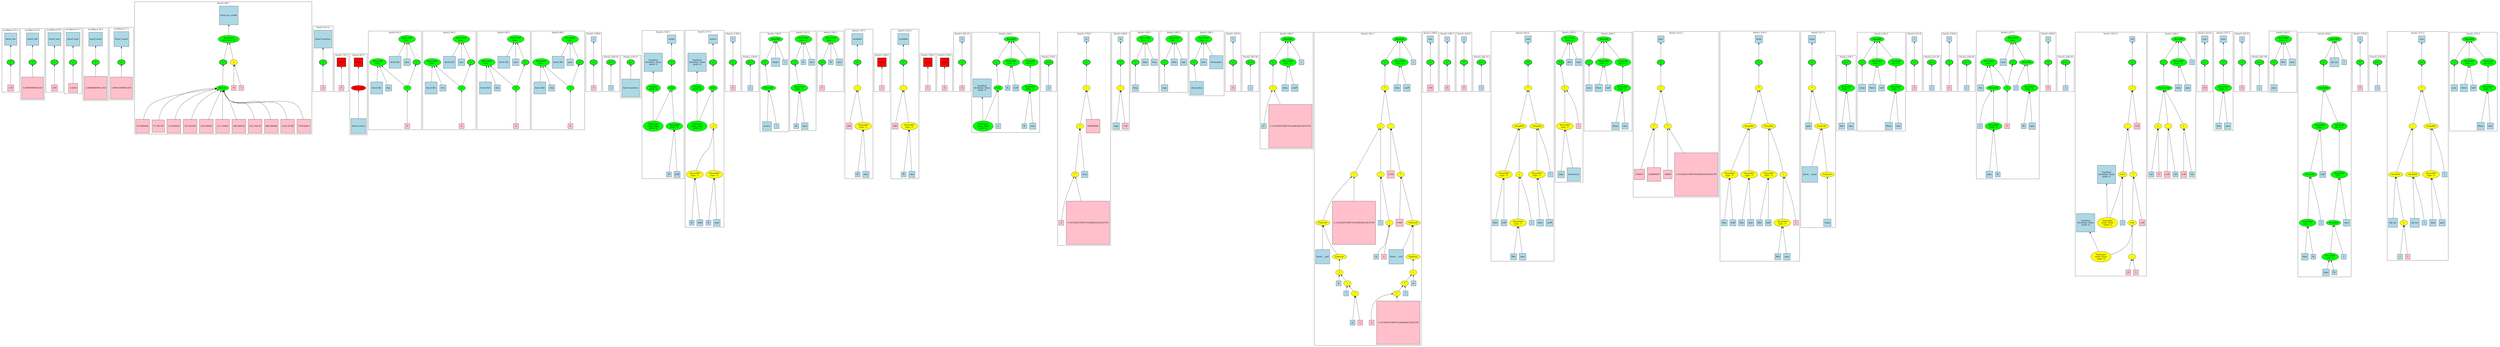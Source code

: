 strict graph "" {
	graph [bb="0,0,15308,2045",
		newrank=true
	];
	node [label="\N"];
	{
		graph [rank=same,
			rankdir=LR
		];
		rank2	[height=0.5,
			label="",
			pos="0.5,1665",
			style=invis,
			width=0.013889];
		17	[fillcolor=green,
			height=0.5,
			label="=",
			pos="61.5,1665",
			style="filled,bold",
			width=0.75];
		rank2 -- 17	[pos="1.4531,1665 12.399,1665 23.345,1665 34.291,1665",
			style=invis];
		21	[fillcolor=green,
			height=0.5,
			label="=",
			pos="189.5,1665",
			style="filled,bold",
			width=0.75];
		17 -- 21	[pos="88.5,1665 113.09,1665 137.68,1665 162.28,1665",
			style=invis];
		25	[fillcolor=green,
			height=0.5,
			label="=",
			pos="318.5,1665",
			style="filled,bold",
			width=0.75];
		21 -- 25	[pos="216.71,1665 241.63,1665 266.55,1665 291.46,1665",
			style=invis];
		29	[fillcolor=green,
			height=0.5,
			label="=",
			pos="428.5,1665",
			style="filled,bold",
			width=0.75];
		25 -- 29	[pos="345.57,1665 364.14,1665 382.72,1665 401.29,1665",
			style=invis];
		33	[fillcolor=green,
			height=0.5,
			label="=",
			pos="559.5,1665",
			style="filled,bold",
			width=0.75];
		29 -- 33	[pos="455.62,1665 481.19,1665 506.75,1665 532.31,1665",
			style=invis];
		37	[fillcolor=green,
			height=0.5,
			label="=",
			pos="709.5,1665",
			style="filled,bold",
			width=0.75];
		33 -- 37	[pos="586.75,1665 618.55,1665 650.36,1665 682.17,1665",
			style=invis];
		275	[fillcolor=green,
			height=0.5,
			label="=",
			pos="1314.5,1665",
			style="filled,bold",
			width=0.75];
		37 -- 275	[pos="736.68,1665 920.26,1665 1103.8,1665 1287.4,1665",
			style=invis];
		294	[fillcolor=green,
			height=0.5,
			label="=",
			pos="1914.5,1665",
			style="filled,bold",
			width=0.75];
		275 -- 294	[pos="1320.1,1682.9 1326.5,1700.2 1338.9,1725.4 1359.5,1736.8 1383,1749.7 1817.7,1747 1842.5,1736.8 1869.2,1725.7 1891.3,1699.4 1903.7,\
1681.9",
			style=invis];
		430	[fillcolor=red,
			height=0.65278,
			label="\<ret\>",
			pos="2023.5,1665",
			shape=square,
			style="filled,bold",
			width=0.65278];
		294 -- 430	[pos="1941.8,1665 1961.1,1665 1980.5,1665 1999.9,1665",
			style=invis];
		446	[fillcolor=red,
			height=0.65278,
			label="\<ret\>",
			pos="2125.5,1665",
			shape=square,
			style="filled,bold",
			width=0.65278];
		430 -- 446	[pos="2047,1665 2065.3,1665 2083.6,1665 2101.9,1665",
			style=invis];
		481	[fillcolor=green,
			height=0.5,
			label="=",
			pos="2481.5,1665",
			style="filled,bold",
			width=0.75];
		446 -- 481	[pos="2138.9,1688.5 2150.1,1705.4 2167.6,1726.9 2189.5,1736.8 2214.5,1748 2412.5,1750 2436.5,1736.8 2457.1,1725.4 2469.5,1700.2 2475.9,\
1682.9",
			style=invis];
		490	[fillcolor=green,
			height=0.5,
			label="=",
			pos="2821.5,1665",
			style="filled,bold",
			width=0.75];
		481 -- 490	[pos="2487.6,1682.6 2494.7,1699.9 2508.2,1725.4 2529.5,1736.8 2553.7,1749.7 2752.5,1750 2776.5,1736.8 2797.1,1725.4 2809.5,1700.2 2815.9,\
1682.9",
			style=invis];
		499	[fillcolor=green,
			height=0.5,
			label="=",
			pos="3161.5,1665",
			style="filled,bold",
			width=0.75];
		490 -- 499	[pos="2827.6,1682.6 2834.7,1699.9 2848.2,1725.4 2869.5,1736.8 2893.7,1749.7 3092.5,1750 3116.5,1736.8 3137.1,1725.4 3149.5,1700.2 3155.9,\
1682.9",
			style=invis];
		508	[fillcolor=green,
			height=0.5,
			label="=",
			pos="3501.5,1665",
			style="filled,bold",
			width=0.75];
		499 -- 508	[pos="3167.6,1682.6 3174.7,1699.9 3188.2,1725.4 3209.5,1736.8 3233.7,1749.7 3432.5,1750 3456.5,1736.8 3477.1,1725.4 3489.5,1700.2 3495.9,\
1682.9",
			style=invis];
		546	[fillcolor=green,
			height=0.5,
			label="=",
			pos="3590.5,1665",
			style="filled,bold",
			width=0.75];
		508 -- 546	[pos="3528.6,1665 3540.2,1665 3551.8,1665 3563.4,1665",
			style=invis];
		552	[fillcolor=green,
			height=0.5,
			label="p++",
			pos="3693.5,1665",
			style="filled,bold",
			width=0.75];
		546 -- 552	[pos="3617.9,1665 3634,1665 3650.2,1665 3666.3,1665",
			style=invis];
		591	[fillcolor=green,
			height=0.5,
			label="p--",
			pos="3809.5,1665",
			style="filled,bold",
			width=0.75];
		552 -- 591	[pos="3720.7,1665 3741.3,1665 3761.9,1665 3782.4,1665",
			style=invis];
		659	[fillcolor=green,
			height=0.5,
			label="=",
			pos="4054.5,1665",
			style="filled,bold",
			width=0.75];
		591 -- 659	[pos="3820.3,1681.9 3832.7,1699.4 3854.8,1725.7 3881.5,1736.8 3928.7,1756.3 3950.4,1758.8 3996.5,1736.8 4019.9,1725.6 4036.9,1699.8 4046.3,\
1682.4",
			style=invis];
		669	[fillcolor=green,
			height=0.5,
			label="=",
			pos="4300.5,1665",
			style="filled,bold",
			width=0.75];
		659 -- 669	[pos="4067.1,1681.3 4081.8,1698.8 4107.9,1725.7 4137.5,1736.8 4185.4,1754.6 4207.4,1760.8 4252.5,1736.8 4273.8,1725.4 4287.3,1699.9 4294.4,\
1682.6",
			style=invis];
		685	[fillcolor=green,
			height=0.5,
			label="=",
			pos="4412.5,1665",
			style="filled,bold",
			width=0.75];
		669 -- 685	[pos="4327.6,1665 4346.9,1665 4366.1,1665 4385.3,1665",
			style=invis];
		697	[fillcolor=green,
			height=0.5,
			label="p++",
			pos="4515.5,1665",
			style="filled,bold",
			width=0.75];
		685 -- 697	[pos="4439.9,1665 4456,1665 4472.2,1665 4488.3,1665",
			style=invis];
		699	[fillcolor=green,
			height=0.5,
			label="=",
			pos="4607.5,1665",
			style="filled,bold",
			width=0.75];
		697 -- 699	[pos="4542.8,1665 4555.4,1665 4567.9,1665 4580.5,1665",
			style=invis];
		706	[fillcolor=green,
			height=0.5,
			label="-=",
			pos="4805.5,1665",
			style="filled,bold",
			width=0.75];
		699 -- 706	[pos="4613.3,1682.9 4620,1700.2 4632.7,1725.4 4653.5,1736.8 4694.1,1758.9 4716.7,1758.5 4757.5,1736.8 4778.8,1725.4 4792.3,1699.9 4799.4,\
1682.6",
			style=invis];
		713	[fillcolor=green,
			height=0.5,
			label="=",
			pos="4993.5,1665",
			style="filled,bold",
			width=0.75];
		706 -- 713	[pos="4811.1,1682.9 4817.5,1700.2 4829.9,1725.4 4850.5,1736.8 4887.4,1757.2 4908.3,1756.6 4945.5,1736.8 4966.8,1725.4 4980.3,1699.9 4987.4,\
1682.6",
			style=invis];
		732	[fillcolor=green,
			height=0.5,
			label="=",
			pos="5224.5,1665",
			style="filled,bold",
			width=0.75];
		713 -- 732	[pos="4999.1,1682.9 5005.5,1700.2 5017.9,1725.4 5038.5,1736.8 5076.2,1757.6 5094.8,1751.1 5135.5,1736.8 5166.8,1725.7 5195.1,1698.5 5211,\
1681",
			style=invis];
		744	[fillcolor=red,
			height=0.65278,
			label="\<ret\>",
			pos="5370.5,1665",
			shape=square,
			style="filled,bold",
			width=0.65278];
		732 -- 744	[pos="5251.6,1665 5283.3,1665 5315.1,1665 5346.8,1665",
			style=invis];
		750	[fillcolor=green,
			height=0.5,
			label="=",
			pos="5500.5,1665",
			style="filled,bold",
			width=0.75];
		744 -- 750	[pos="5394.1,1665 5420.6,1665 5447,1665 5473.5,1665",
			style=invis];
		761	[fillcolor=red,
			height=0.65278,
			label="\<ret\>",
			pos="5646.5,1665",
			shape=square,
			style="filled,bold",
			width=0.65278];
		750 -- 761	[pos="5527.6,1665 5559.3,1665 5591.1,1665 5622.8,1665",
			style=invis];
		763	[fillcolor=red,
			height=0.65278,
			label="\<ret\>",
			pos="5746.5,1665",
			shape=square,
			style="filled,bold",
			width=0.65278];
		761 -- 763	[pos="5670.3,1665 5687.9,1665 5705.4,1665 5723,1665",
			style=invis];
		776	[fillcolor=green,
			height=0.5,
			label="=",
			pos="5849.5,1665",
			style="filled,bold",
			width=0.75];
		763 -- 776	[pos="5770.2,1665 5787.6,1665 5804.9,1665 5822.3,1665",
			style=invis];
		792	[fillcolor=green,
			height=0.5,
			label="=",
			pos="6064.5,1665",
			style="filled,bold",
			width=0.75];
		776 -- 792	[pos="5876.8,1665 5930.3,1665 5983.8,1665 6037.4,1665",
			style=invis];
		806	[fillcolor=green,
			height=0.5,
			label="p++",
			pos="6380.5,1665",
			style="filled,bold",
			width=0.75];
		792 -- 806	[pos="6070.1,1682.9 6076.5,1700.2 6088.9,1725.4 6109.5,1736.8 6150.7,1759.6 6278.9,1756.9 6321.5,1736.8 6345.1,1725.6 6362.5,1699.8 6372,\
1682.4",
			style=invis];
		828	[fillcolor=green,
			height=0.5,
			label="=",
			pos="6613.5,1665",
			style="filled,bold",
			width=0.75];
		806 -- 828	[pos="6407.8,1665 6467.3,1665 6526.7,1665 6586.2,1665",
			style=invis];
		841	[fillcolor=green,
			height=0.5,
			label="=",
			pos="6803.5,1665",
			style="filled,bold",
			width=0.75];
		828 -- 841	[pos="6640.6,1665 6685.9,1665 6731.2,1665 6776.5,1665",
			style=invis];
		847	[fillcolor=green,
			height=0.5,
			label="=",
			pos="6901.5,1665",
			style="filled,bold",
			width=0.75];
		841 -- 847	[pos="6830.7,1665 6845.2,1665 6859.8,1665 6874.4,1665",
			style=invis];
		852	[fillcolor=green,
			height=0.5,
			label="=",
			pos="7093.5,1665",
			style="filled,bold",
			width=0.75];
		847 -- 852	[pos="6907.3,1682.9 6914,1700.2 6926.7,1725.4 6947.5,1736.8 6985.7,1757.6 7007.1,1757.3 7045.5,1736.8 7066.8,1725.4 7080.3,1699.9 7087.4,\
1682.6",
			style=invis];
		857	[fillcolor=green,
			height=0.5,
			label="=",
			pos="7285.5,1665",
			style="filled,bold",
			width=0.75];
		852 -- 857	[pos="7099.3,1682.9 7106,1700.2 7118.7,1725.4 7139.5,1736.8 7177.7,1757.6 7199.1,1757.3 7237.5,1736.8 7258.8,1725.4 7272.3,1699.9 7279.4,\
1682.6",
			style=invis];
		864	[fillcolor=green,
			height=0.5,
			label="=",
			pos="7527.5,1665",
			style="filled,bold",
			width=0.75];
		857 -- 864	[pos="7291.3,1682.9 7298,1700.2 7310.7,1725.4 7331.5,1736.8 7358.2,1751.4 7441,1749.8 7468.5,1736.8 7492.1,1725.6 7509.5,1699.8 7519,1682.4",
			style=invis];
		870	[fillcolor=green,
			height=0.5,
			label="p++",
			pos="7630.5,1665",
			style="filled,bold",
			width=0.75];
		864 -- 870	[pos="7554.9,1665 7571,1665 7587.2,1665 7603.3,1665",
			style=invis];
		881	[fillcolor=green,
			height=0.5,
			label="=",
			pos="7756.5,1665",
			style="filled,bold",
			width=0.75];
		870 -- 881	[pos="7657.6,1665 7681.5,1665 7705.5,1665 7729.4,1665",
			style=invis];
		890	[fillcolor=green,
			height=0.5,
			label="=",
			pos="8415.5,1665",
			style="filled,bold",
			width=0.75];
		881 -- 890	[pos="7762.1,1682.9 7768.5,1700.2 7780.9,1725.4 7801.5,1736.8 7837.9,1756.9 7947.1,1740.2 7988.5,1736.8 8142.1,1723.9 8323.5,1685.6 8389.7,\
1670.9",
			style=invis];
		948	[fillcolor=green,
			height=0.5,
			label="=",
			pos="8704.5,1665",
			style="filled,bold",
			width=0.75];
		890 -- 948	[pos="8421.1,1682.9 8427.5,1700.2 8439.9,1725.4 8460.5,1736.8 8496.5,1756.7 8608.3,1754.3 8645.5,1736.8 8669.1,1725.6 8686.5,1699.8 8696,\
1682.4",
			style=invis];
		952	[fillcolor=green,
			height=0.5,
			label="=",
			pos="8804.5,1665",
			style="filled,bold",
			width=0.75];
		948 -- 952	[pos="8731.8,1665 8747,1665 8762.1,1665 8777.3,1665",
			style=invis];
		958	[fillcolor=green,
			height=0.5,
			label="=",
			pos="8904.5,1665",
			style="filled,bold",
			width=0.75];
		952 -- 958	[pos="8831.8,1665 8847,1665 8862.1,1665 8877.3,1665",
			style=invis];
		966	[fillcolor=green,
			height=0.5,
			label="p++",
			pos="9007.5,1665",
			style="filled,bold",
			width=0.75];
		958 -- 966	[pos="8931.9,1665 8948,1665 8964.2,1665 8980.3,1665",
			style=invis];
		968	[fillcolor=green,
			height=0.5,
			label="+=",
			pos="9299.5,1665",
			style="filled,bold",
			width=0.75];
		966 -- 968	[pos="9034.6,1665 9113.8,1665 9193.1,1665 9272.3,1665",
			style=invis];
		985	[fillcolor=green,
			height=0.5,
			label="+=",
			pos="9507.5,1665",
			style="filled,bold",
			width=0.75];
		968 -- 985	[pos="9326.7,1665 9377.9,1665 9429.1,1665 9480.3,1665",
			style=invis];
		999	[fillcolor=green,
			height=0.5,
			label="=",
			pos="9699.5,1665",
			style="filled,bold",
			width=0.75];
		985 -- 999	[pos="9513.1,1682.9 9519.5,1700.2 9531.9,1725.4 9552.5,1736.8 9591,1758 9612.7,1757.5 9651.5,1736.8 9672.8,1725.4 9686.3,1699.9 9693.4,\
1682.6",
			style=invis];
		1030	[fillcolor=green,
			height=0.5,
			label="=",
			pos="10136,1665",
			style="filled,bold",
			width=0.75];
		999 -- 1030	[pos="9705.1,1682.9 9711.5,1700.2 9723.9,1725.4 9744.5,1736.8 9785.5,1759.4 9909.5,1745.6 9955.5,1736.8 10016,1725.2 10082,1693.6 10114,\
1676.5",
			style=invis];
		1039	[fillcolor=green,
			height=0.5,
			label="=",
			pos="10722,1665",
			style="filled,bold",
			width=0.75];
		1030 -- 1039	[pos="10163,1665 10340,1665 10518,1665 10695,1665",
			style=invis];
		1058	[fillcolor=green,
			height=0.5,
			label="=",
			pos="11060,1665",
			style="filled,bold",
			width=0.75];
		1039 -- 1058	[pos="10750,1665 10844,1665 10938,1665 11032,1665",
			style=invis];
		1066	[fillcolor=green,
			height=0.5,
			label="p++",
			pos="11264,1665",
			style="filled,bold",
			width=0.75];
		1058 -- 1066	[pos="11087,1665 11137,1665 11187,1665 11237,1665",
			style=invis];
		1075	[fillcolor=green,
			height=0.5,
			label="=",
			pos="11364,1665",
			style="filled,bold",
			width=0.75];
		1066 -- 1075	[pos="11292,1665 11306,1665 11321,1665 11336,1665",
			style=invis];
		1101	[fillcolor=green,
			height=0.5,
			label="=",
			pos="11678,1665",
			style="filled,bold",
			width=0.75];
		1075 -- 1101	[pos="11369,1682.9 11375,1700.2 11388,1725.4 11408,1736.8 11450,1759.4 11577,1756.8 11620,1736.8 11643,1725.6 11660,1699.8 11670,1682.4",
			style=invis];
		1109	[fillcolor=green,
			height=0.5,
			label="p++",
			pos="11782,1665",
			style="filled,bold",
			width=0.75];
		1101 -- 1109	[pos="11706,1665 11722,1665 11738,1665 11754,1665",
			style=invis];
		1127	[fillcolor=green,
			height=0.5,
			label="=",
			pos="11884,1665",
			style="filled,bold",
			width=0.75];
		1109 -- 1127	[pos="11809,1665 11825,1665 11841,1665 11857,1665",
			style=invis];
		1135	[fillcolor=green,
			height=0.5,
			label="p++",
			pos="11988,1665",
			style="filled,bold",
			width=0.75];
		1127 -- 1135	[pos="11912,1665 11928,1665 11944,1665 11960,1665",
			style=invis];
		1137	[fillcolor=green,
			height=0.5,
			label="=",
			pos="12276,1665",
			style="filled,bold",
			width=0.75];
		1135 -- 1137	[pos="11996,1682.1 12007,1699.6 12025,1725.6 12050,1736.8 12086,1753.5 12195,1756.2 12230,1736.8 12251,1725.4 12264,1700.2 12270,1682.9",
			style=invis];
		1156	[fillcolor=green,
			height=0.5,
			label="=",
			pos="12498,1665",
			style="filled,bold",
			width=0.75];
		1137 -- 1156	[pos="12281,1682.9 12287,1700.2 12300,1725.4 12320,1736.8 12344,1749.6 12416,1748 12440,1736.8 12463,1725.6 12480,1699.8 12490,1682.4",
			style=invis];
		1162	[fillcolor=green,
			height=0.5,
			label="p++",
			pos="12602,1665",
			style="filled,bold",
			width=0.75];
		1156 -- 1162	[pos="12526,1665 12542,1665 12558,1665 12574,1665",
			style=invis];
		1165	[fillcolor=green,
			height=0.5,
			label="=",
			pos="13008,1665",
			style="filled,bold",
			width=0.75];
		1162 -- 1165	[pos="12629,1665 12746,1665 12863,1665 12980,1665",
			style=invis];
		1185	[fillcolor=green,
			height=0.5,
			label="=",
			pos="13230,1665",
			style="filled,bold",
			width=0.75];
		1165 -- 1185	[pos="13035,1665 13091,1665 13146,1665 13202,1665",
			style=invis];
		1233	[fillcolor=green,
			height=0.5,
			label="=",
			pos="13486,1665",
			style="filled,bold",
			width=0.75];
		1185 -- 1233	[pos="13235,1682.9 13241,1700.2 13254,1725.4 13274,1736.8 13304,1753.2 13397,1751.3 13428,1736.8 13451,1725.6 13468,1699.8 13478,1682.4",
			style=invis];
		1237	[fillcolor=green,
			height=0.5,
			label="=",
			pos="13596,1665",
			style="filled,bold",
			width=0.75];
		1233 -- 1237	[pos="13514,1665 13532,1665 13551,1665 13569,1665",
			style=invis];
		1244	[fillcolor=green,
			height=0.5,
			label="=",
			pos="13706,1665",
			style="filled,bold",
			width=0.75];
		1237 -- 1244	[pos="13624,1665 13642,1665 13661,1665 13679,1665",
			style=invis];
		1252	[fillcolor=green,
			height=0.5,
			label="p++",
			pos="13810,1665",
			style="filled,bold",
			width=0.75];
		1244 -- 1252	[pos="13734,1665 13750,1665 13766,1665 13782,1665",
			style=invis];
		1255	[fillcolor=green,
			height=0.5,
			label="=",
			pos="13902,1665",
			style="filled,bold",
			width=0.75];
		1252 -- 1255	[pos="13837,1665 13849,1665 13862,1665 13874,1665",
			style=invis];
		1276	[fillcolor=green,
			height=0.5,
			label="=",
			pos="14212,1665",
			style="filled,bold",
			width=0.75];
		1255 -- 1276	[pos="13907,1682.9 13913,1700.2 13926,1725.4 13946,1736.8 13985,1758 14002,1745.6 14046,1736.8 14101,1725.3 14161,1694.3 14192,1677",
			style=invis];
		1298	[fillcolor=green,
			height=0.5,
			label="=",
			pos="14442,1665",
			style="filled,bold",
			width=0.75];
		1276 -- 1298	[pos="14218,1682.9 14224,1700.2 14237,1725.4 14258,1736.8 14282,1750.3 14358,1748.7 14384,1736.8 14407,1725.6 14424,1699.8 14434,1682.4",
			style=invis];
		1304	[fillcolor=green,
			height=0.5,
			label="p++",
			pos="14546,1665",
			style="filled,bold",
			width=0.75];
		1298 -- 1304	[pos="14470,1665 14486,1665 14502,1665 14518,1665",
			style=invis];
		1306	[fillcolor=green,
			height=0.5,
			label="+=",
			pos="14826,1665",
			style="filled,bold",
			width=0.75];
		1304 -- 1306	[pos="14573,1665 14648,1665 14723,1665 14798,1665",
			style=invis];
		1328	[fillcolor=green,
			height=0.5,
			label="=",
			pos="15034,1665",
			style="filled,bold",
			width=0.75];
		1306 -- 1328	[pos="14853,1665 14904,1665 14955,1665 15006,1665",
			style=invis];
		end	[height=0.5,
			label="",
			pos="15306,1665",
			style=invis,
			width=0.013889];
		1328 -- end	[pos="15039,1682.9 15045,1700.2 15058,1725.4 15078,1736.8 15099,1748.1 15269,1748.9 15290,1736.8 15314,1722.1 15308,1678.9 15306,1667.7",
			style=invis];
	}
	subgraph cluster499 {
		graph [bb="2864.5,1269,3196.5,1862.9",
			label="fmref.c:95:3",
			lheight=0.21,
			lp="3030.5,1851.4",
			lwidth=0.96
		];
		499;
		503	[fillcolor=green,
			height=0.5,
			label="=",
			pos="3106.5,1512.5",
			style=filled,
			width=0.75];
		499 -- 503	[dir=back,
			pos="s,3155.4,1647.3 3151.9,1637.6 3140.6,1606.7 3122.1,1556.3 3112.6,1530.3"];
		507	[fillcolor=pink,
			height=0.5,
			label=0,
			pos="3106.5,1295",
			shape=square,
			style=filled,
			width=0.5];
		503 -- 507	[dir=back,
			pos="s,3106.5,1494.2 3106.5,1484 3106.5,1438.8 3106.5,1350.2 3106.5,1313.1"];
		500	[fillcolor=green,
			height=0.74639,
			label="StructRef
type: .",
			pos="3096.5,1805",
			style=filled,
			width=1.3356];
		500 -- 499	[dir=back,
			pos="s,3108.4,1778.7 3112.8,1769.3 3125.9,1741.6 3143.7,1703.8 3153.7,1682.5"];
		501	[fillcolor=lightblue,
			height=1,
			label=fmref_fb3,
			pos="3022.5,1665",
			shape=square,
			style=filled,
			width=1];
		500 -- 501	[dir=back,
			pos="s,3083.1,1779 3078.3,1770.1 3067.1,1749.2 3052.7,1722.4 3041.4,1701.2"];
		502	[fillcolor=lightblue,
			height=0.55556,
			label=rpos,
			pos="3096.5,1665",
			shape=square,
			style=filled,
			width=0.55556];
		500 -- 502	[dir=back,
			pos="s,3096.5,1778 3096.5,1768 3096.5,1741.5 3096.5,1706.5 3096.5,1685.2"];
		504	[fillcolor=green,
			height=0.74639,
			label="StructRef
type: .",
			pos="2920.5,1665",
			style=filled,
			width=1.3356];
		504 -- 503	[dir=back,
			pos="s,2944.2,1641.5 2951.6,1634.7 2959.9,1627.2 2968.9,1619.2 2977.5,1612 3016,1579.8 3063.3,1544.8 3088.6,1526.4"];
		505	[fillcolor=lightblue,
			height=1,
			label=fmref_fb3,
			pos="2914.5,1512.5",
			shape=square,
			style=filled,
			width=1];
		504 -- 505	[dir=back,
			pos="s,2919.5,1638.1 2919.1,1628 2918.1,1603.9 2916.9,1572.5 2915.9,1548.6"];
		506	[fillcolor=lightblue,
			height=0.52778,
			label=rlen,
			pos="2987.5,1512.5",
			shape=square,
			style=filled,
			width=0.52778];
		504 -- 506	[dir=back,
			pos="s,2931.7,1638.8 2935.9,1629.4 2949.5,1599 2968.7,1555.8 2979.4,1531.7"];
	}
	subgraph cluster847 {
		graph [bb="6866.5,1485.5,7050.5,1862.9",
			label="fmref.c:182:3",
			lheight=0.21,
			lp="6958.5,1851.4",
			lwidth=1.06
		];
		847;
		851	[fillcolor=lightblue,
			height=0.52778,
			label=freq,
			pos="6901.5,1512.5",
			shape=square,
			style=filled,
			width=0.52778];
		847 -- 851	[dir=back,
			pos="s,6901.5,1646.7 6901.5,1636.4 6901.5,1606.1 6901.5,1558.1 6901.5,1532"];
		848	[fillcolor=green,
			height=0.74639,
			label="StructRef
type: ->",
			pos="6966.5,1805",
			style=filled,
			width=1.3356];
		848 -- 847	[dir=back,
			pos="s,6954.6,1778.7 6950.2,1769.3 6937.1,1741.6 6919.3,1703.8 6909.3,1682.5"];
		849	[fillcolor=lightblue,
			height=0.54167,
			label=data,
			pos="6966.5,1665",
			shape=square,
			style=filled,
			width=0.54167];
		848 -- 849	[dir=back,
			pos="s,6966.5,1778 6966.5,1767.9 6966.5,1741.3 6966.5,1706 6966.5,1684.8"];
		850	[fillcolor=lightblue,
			height=0.52778,
			label=freq,
			pos="7023.5,1665",
			shape=square,
			style=filled,
			width=0.52778];
		848 -- 850	[dir=back,
			pos="s,6977,1778.7 6980.9,1769.2 6992.1,1742.1 7007.1,1705.7 7016,1684.1"];
	}
	subgraph cluster968 {
		graph [bb="9064.5,524,9464.5,1856",
			label="fmref.c:203:5",
			lheight=0.21,
			lp="9264.5,1844.5",
			lwidth=1.06
		];
		968;
		970	[fillcolor=yellow,
			height=0.5,
			label="*",
			pos="9299.5,1512.5",
			style=filled,
			width=0.75];
		968 -- 970	[dir=back,
			pos="s,9299.5,1646.7 9299.5,1636.6 9299.5,1605.7 9299.5,1556.4 9299.5,1530.6"];
		971	[fillcolor=yellow,
			height=0.5,
			label=ArrayRef,
			pos="9244.5,1295",
			style=filled,
			width=1.2277];
		970 -- 971	[dir=back,
			pos="s,9295.2,1494.6 9292.7,1484.7 9281.2,1439.8 9258.4,1350.5 9248.9,1313.1"];
		980	[fillcolor=yellow,
			height=0.5,
			label=ArrayRef,
			pos="9354.5,1295",
			style=filled,
			width=1.2277];
		970 -- 980	[dir=back,
			pos="s,9303.8,1494.6 9306.3,1484.7 9317.8,1439.8 9340.6,1350.5 9350.1,1313.1"];
		972	[fillcolor=yellow,
			height=0.74639,
			label="StructRef
type: ->",
			pos="9148.5,1023",
			style=filled,
			width=1.3356];
		971 -- 972	[dir=back,
			pos="s,9238.5,1277.1 9235.1,1267.6 9216.7,1215.7 9175.9,1100.9 9157.6,1049.6"];
		975	[fillcolor=yellow,
			height=0.5,
			label="+",
			pos="9244.5,1023",
			style=filled,
			width=0.75];
		971 -- 975	[dir=back,
			pos="s,9244.5,1276.7 9244.5,1266.6 9244.5,1211 9244.5,1086.7 9244.5,1041.2"];
		981	[fillcolor=yellow,
			height=0.74639,
			label="StructRef
type: ->",
			pos="9354.5,1023",
			style=filled,
			width=1.3356];
		980 -- 981	[dir=back,
			pos="s,9354.5,1276.7 9354.5,1266.5 9354.5,1214.2 9354.5,1101 9354.5,1049.9"];
		984	[fillcolor=lightblue,
			height=0.5,
			label=i,
			pos="9438.5,1023",
			shape=square,
			style=filled,
			width=0.5];
		980 -- 984	[dir=back,
			pos="s,9361.7,1276.8 9365.6,1267.4 9378,1237.1 9398,1186.1 9411.5,1141 9422,1106.1 9430.8,1064.2 9435.3,1041.2"];
		969	[fillcolor=lightblue,
			height=0.55556,
			label=sum,
			pos="9299.5,1805",
			shape=square,
			style=filled,
			width=0.55556];
		969 -- 968	[dir=back,
			pos="s,9299.5,1784.8 9299.5,1774.5 9299.5,1746.8 9299.5,1706.1 9299.5,1683.3"];
		973	[fillcolor=lightblue,
			height=0.52778,
			label=fbin,
			pos="9091.5,751",
			shape=square,
			style=filled,
			width=0.52778];
		972 -- 973	[dir=back,
			pos="s,9143,996.11 9140.9,986.22 9128.6,927.83 9104.6,814.16 9095.3,770.08"];
		974	[fillcolor=lightblue,
			height=0.54167,
			label=buff,
			pos="9148.5,751",
			shape=square,
			style=filled,
			width=0.54167];
		972 -- 974	[dir=back,
			pos="s,9148.5,996.11 9148.5,985.91 9148.5,927.73 9148.5,815.24 9148.5,770.76"];
		976	[fillcolor=yellow,
			height=0.74639,
			label="StructRef
type: ->",
			pos="9234.5,751",
			style=filled,
			width=1.3356];
		975 -- 976	[dir=back,
			pos="s,9243.9,1004.7 9243.5,994.51 9241.5,942.19 9237.4,829.02 9235.5,777.94"];
		979	[fillcolor=lightblue,
			height=0.5,
			label=i,
			pos="9318.5,751",
			shape=square,
			style=filled,
			width=0.5];
		975 -- 979	[dir=back,
			pos="s,9250.1,1005.1 9253.3,995.29 9263.2,964.89 9279.5,913.65 9291.5,869 9301,833.77 9310.1,792.03 9314.9,769.15"];
		982	[fillcolor=lightblue,
			height=0.54167,
			label=data,
			pos="9374.5,751",
			shape=square,
			style=filled,
			width=0.54167];
		981 -- 982	[dir=back,
			pos="s,9356.4,996.11 9357.2,985.91 9361.5,927.73 9369.8,815.24 9373.1,770.76"];
		983	[fillcolor=lightblue,
			height=0.61111,
			label=coeff,
			pos="9434.5,751",
			shape=square,
			style=filled,
			width=0.61111];
		981 -- 983	[dir=back,
			pos="s,9363.1,996.41 9366.4,986.54 9376.7,955.63 9391.6,909.53 9403.5,869 9413.2,835.72 9423.3,796.74 9429.2,773.23"];
		977	[fillcolor=lightblue,
			height=0.52778,
			label=fbin,
			pos="9205.5,552",
			shape=square,
			style=filled,
			width=0.52778];
		976 -- 977	[dir=back,
			pos="s,9230.6,723.84 9229.2,713.69 9222.9,671.43 9212.9,603.33 9208.2,571.06"];
		978	[fillcolor=lightblue,
			height=0.55556,
			label=rpos,
			pos="9262.5,552",
			shape=square,
			style=filled,
			width=0.55556];
		976 -- 978	[dir=back,
			pos="s,9238.2,723.84 9239.6,713.8 9245.6,672.02 9255.1,604.87 9259.8,572.16"];
	}
	subgraph cluster966 {
		graph [bb="8958.5,1486.5,9056.5,1714",
			label="fmref.c:202:32",
			lheight=0.21,
			lp="9007.5,1702.5",
			lwidth=1.14
		];
		966;
		967	[fillcolor=lightblue,
			height=0.5,
			label=i,
			pos="9007.5,1512.5",
			shape=square,
			style=filled,
			width=0.5];
		966 -- 967	[dir=back,
			pos="s,9007.5,1646.7 9007.5,1636.6 9007.5,1605.7 9007.5,1556.4 9007.5,1530.6"];
	}
	subgraph cluster841 {
		graph [bb="6748.5,1268,6858.5,1854",
			label="fmref.c:180:9",
			lheight=0.21,
			lp="6803.5,1842.5",
			lwidth=1.06
		];
		841;
		844	[fillcolor=yellow,
			height=0.5,
			label="-",
			pos="6803.5,1512.5",
			style=filled,
			width=0.75];
		841 -- 844	[dir=back,
			pos="s,6803.5,1646.7 6803.5,1636.6 6803.5,1605.7 6803.5,1556.4 6803.5,1530.6"];
		845	[fillcolor=lightblue,
			height=0.52778,
			label=taps,
			pos="6775.5,1295",
			shape=square,
			style=filled,
			width=0.52778];
		844 -- 845	[dir=back,
			pos="s,6801.3,1494.2 6799.9,1484.1 6794.1,1439.4 6782.8,1352.1 6777.9,1314.3"];
		846	[fillcolor=pink,
			height=0.52778,
			label="1.0f",
			pos="6831.5,1295",
			shape=square,
			style=filled,
			width=0.52778];
		844 -- 846	[dir=back,
			pos="s,6805.7,1494.2 6807.1,1484.1 6812.9,1439.4 6824.2,1352.1 6829.1,1314.3"];
		842	[fillcolor=lightblue,
			height=0.5,
			label=m,
			pos="6803.5,1805",
			shape=square,
			style=filled,
			width=0.5];
		842 -- 841	[dir=back,
			pos="s,6803.5,1786.8 6803.5,1776.6 6803.5,1748.9 6803.5,1706.9 6803.5,1683.4"];
	}
	subgraph cluster958 {
		graph [bb="8858.5,1486.5,8950.5,1854",
			label="fmref.c:202:9",
			lheight=0.21,
			lp="8904.5,1842.5",
			lwidth=1.06
		];
		958;
		960	[fillcolor=pink,
			height=0.5,
			label=0,
			pos="8904.5,1512.5",
			shape=square,
			style=filled,
			width=0.5];
		958 -- 960	[dir=back,
			pos="s,8904.5,1646.7 8904.5,1636.6 8904.5,1605.7 8904.5,1556.4 8904.5,1530.6"];
		959	[fillcolor=lightblue,
			height=0.5,
			label=i,
			pos="8904.5,1805",
			shape=square,
			style=filled,
			width=0.5];
		959 -- 958	[dir=back,
			pos="s,8904.5,1786.8 8904.5,1776.6 8904.5,1748.9 8904.5,1706.9 8904.5,1683.4"];
	}
	subgraph cluster985 {
		graph [bb="9472.5,976.5,9656.5,1862.9",
			label="fmref.c:205:3",
			lheight=0.21,
			lp="9564.5,1851.4",
			lwidth=1.06
		];
		985;
		989	[fillcolor=yellow,
			height=0.5,
			label="+",
			pos="9528.5,1512.5",
			style=filled,
			width=0.75];
		985 -- 989	[dir=back,
			pos="s,9509.9,1647 9511.3,1637 9515.6,1606.1 9522.5,1556.6 9526.1,1530.6"];
		990	[fillcolor=yellow,
			height=0.74639,
			label="StructRef
type: ->",
			pos="9528.5,1295",
			style=filled,
			width=1.3356];
		989 -- 990	[dir=back,
			pos="s,9528.5,1494.2 9528.5,1484 9528.5,1442.2 9528.5,1363.2 9528.5,1322.2"];
		993	[fillcolor=pink,
			height=0.5,
			label=1,
			pos="9612.5,1295",
			shape=square,
			style=filled,
			width=0.5];
		989 -- 993	[dir=back,
			pos="s,9539.5,1495.9 9545.2,1487.4 9557.9,1468.1 9574.9,1439.8 9585.5,1413 9599,1378.9 9606.7,1336.4 9610.2,1313.1"];
		991	[fillcolor=lightblue,
			height=0.54167,
			label=data,
			pos="9514.5,1023",
			shape=square,
			style=filled,
			width=0.54167];
		990 -- 991	[dir=back,
			pos="s,9527.2,1268.1 9526.6,1257.9 9523.6,1199.7 9517.8,1087.2 9515.5,1042.8"];
		992	[fillcolor=lightblue,
			height=1.0694,
			label=decimation,
			pos="9590.5,1023",
			shape=square,
			style=filled,
			width=1.0694];
		990 -- 992	[dir=back,
			pos="s,9534.4,1268.1 9536.7,1258.2 9548.4,1207.2 9569.8,1113.9 9581.8,1061.8"];
		986	[fillcolor=green,
			height=0.74639,
			label="StructRef
type: ->",
			pos="9571.5,1805",
			style=filled,
			width=1.3356];
		986 -- 985	[dir=back,
			pos="s,9559.8,1778.7 9555.4,1769.3 9542.5,1741.6 9525,1703.8 9515.1,1682.5"];
		987	[fillcolor=lightblue,
			height=0.52778,
			label=fbin,
			pos="9571.5,1665",
			shape=square,
			style=filled,
			width=0.52778];
		986 -- 987	[dir=back,
			pos="s,9571.5,1778 9571.5,1767.9 9571.5,1741 9571.5,1705.6 9571.5,1684.3"];
		988	[fillcolor=lightblue,
			height=0.55556,
			label=rpos,
			pos="9628.5,1665",
			shape=square,
			style=filled,
			width=0.55556];
		986 -- 988	[dir=back,
			pos="s,9582,1778.7 9585.8,1769.4 9596.8,1742.8 9611.5,1707.1 9620.5,1685.4"];
	}
	subgraph cluster744 {
		graph [bb="5324.5,1486.5,5416.5,1719.5",
			label="fmref.c:149:5",
			lheight=0.21,
			lp="5370.5,1708",
			lwidth=1.06
		];
		744;
		745	[fillcolor=pink,
			height=0.5,
			label=1,
			pos="5370.5,1512.5",
			shape=square,
			style=filled,
			width=0.5];
		744 -- 745	[dir=back,
			pos="s,5370.5,1641.5 5370.5,1631.2 5370.5,1600.2 5370.5,1554.9 5370.5,1530.6"];
	}
	subgraph cluster948 {
		graph [bb="8658.5,1485.5,8750.5,1856",
			label="fmref.c:198:9",
			lheight=0.21,
			lp="8704.5,1844.5",
			lwidth=1.06
		];
		948;
		951	[fillcolor=pink,
			height=0.52778,
			label="0.0f",
			pos="8704.5,1512.5",
			shape=square,
			style=filled,
			width=0.52778];
		948 -- 951	[dir=back,
			pos="s,8704.5,1646.7 8704.5,1636.4 8704.5,1606.1 8704.5,1558.1 8704.5,1532"];
		949	[fillcolor=lightblue,
			height=0.55556,
			label=sum,
			pos="8704.5,1805",
			shape=square,
			style=filled,
			width=0.55556];
		949 -- 948	[dir=back,
			pos="s,8704.5,1784.8 8704.5,1774.5 8704.5,1746.8 8704.5,1706.1 8704.5,1683.3"];
	}
	subgraph cluster952 {
		graph [bb="8758.5,1486.5,8850.5,1854",
			label="fmref.c:199:7",
			lheight=0.21,
			lp="8804.5,1842.5",
			lwidth=1.06
		];
		952;
		955	[fillcolor=pink,
			height=0.5,
			label=0,
			pos="8804.5,1512.5",
			shape=square,
			style=filled,
			width=0.5];
		952 -- 955	[dir=back,
			pos="s,8804.5,1646.7 8804.5,1636.6 8804.5,1605.7 8804.5,1556.4 8804.5,1530.6"];
		953	[fillcolor=lightblue,
			height=0.5,
			label=i,
			pos="8804.5,1805",
			shape=square,
			style=filled,
			width=0.5];
		953 -- 952	[dir=back,
			pos="s,8804.5,1786.8 8804.5,1776.6 8804.5,1748.9 8804.5,1706.9 8804.5,1683.4"];
	}
	subgraph cluster591 {
		graph [bb="3750.5,1453.5,3868.5,1714",
			label="fmref.c:118:11",
			lheight=0.21,
			lp="3809.5,1702.5",
			lwidth=1.14
		];
		591;
		592	[fillcolor=lightblue,
			height=1.4167,
			label=fmref_numiters,
			pos="3809.5,1512.5",
			shape=square,
			style=filled,
			width=1.4167];
		591 -- 592	[dir=back,
			pos="s,3809.5,1646.7 3809.5,1636.6 3809.5,1616.3 3809.5,1588 3809.5,1563.6"];
	}
	subgraph cluster552 {
		graph [bb="3644.5,1486.5,3742.5,1714",
			label="fmref.c:109:24",
			lheight=0.21,
			lp="3693.5,1702.5",
			lwidth=1.14
		];
		552;
		553	[fillcolor=lightblue,
			height=0.5,
			label=i,
			pos="3693.5,1512.5",
			shape=square,
			style=filled,
			width=0.5];
		552 -- 553	[dir=back,
			pos="s,3693.5,1646.7 3693.5,1636.6 3693.5,1605.7 3693.5,1556.4 3693.5,1530.6"];
	}
	subgraph cluster546 {
		graph [bb="3544.5,1486.5,3636.5,1854",
			label="fmref.c:109:9",
			lheight=0.21,
			lp="3590.5,1842.5",
			lwidth=1.06
		];
		546;
		548	[fillcolor=pink,
			height=0.5,
			label=0,
			pos="3590.5,1512.5",
			shape=square,
			style=filled,
			width=0.5];
		546 -- 548	[dir=back,
			pos="s,3590.5,1646.7 3590.5,1636.6 3590.5,1605.7 3590.5,1556.4 3590.5,1530.6"];
		547	[fillcolor=lightblue,
			height=0.5,
			label=i,
			pos="3590.5,1805",
			shape=square,
			style=filled,
			width=0.5];
		547 -- 546	[dir=back,
			pos="s,3590.5,1786.8 3590.5,1776.6 3590.5,1748.9 3590.5,1706.9 3590.5,1683.4"];
	}
	subgraph cluster732 {
		graph [bb="5148.5,996,5316.5,1868.5",
			label="fmref.c:147:7",
			lheight=0.21,
			lp="5232.5,1857",
			lwidth=1.06
		];
		732;
		735	[fillcolor=yellow,
			height=0.5,
			label="-",
			pos="5224.5,1512.5",
			style=filled,
			width=0.75];
		732 -- 735	[dir=back,
			pos="s,5224.5,1646.7 5224.5,1636.6 5224.5,1605.7 5224.5,1556.4 5224.5,1530.6"];
		736	[fillcolor=pink,
			height=0.51389,
			label=200,
			pos="5175.5,1295",
			shape=square,
			style=filled,
			width=0.51389];
		735 -- 736	[dir=back,
			pos="s,5220.7,1494.6 5218.4,1484.7 5208.3,1440.1 5188.1,1351.5 5179.5,1313.7"];
		737	[fillcolor=yellow,
			height=0.74639,
			label="StructRef
type: ->",
			pos="5260.5,1295",
			style=filled,
			width=1.3356];
		735 -- 737	[dir=back,
			pos="s,5227.3,1494.6 5229,1484.6 5236,1442.9 5249.3,1363.1 5256.2,1322"];
		738	[fillcolor=lightblue,
			height=0.5,
			label=fb,
			pos="5219.5,1023",
			shape=square,
			style=filled,
			width=0.5];
		737 -- 738	[dir=back,
			pos="s,5256.6,1268.1 5255.1,1258.1 5246.1,1199.3 5228.7,1084.4 5222.1,1041.1"];
		739	[fillcolor=lightblue,
			height=0.52778,
			label=rlen,
			pos="5274.5,1023",
			shape=square,
			style=filled,
			width=0.52778];
		737 -- 739	[dir=back,
			pos="s,5261.8,1268.1 5262.4,1257.9 5265.4,1199.4 5271.3,1086.1 5273.6,1042.1"];
		733	[fillcolor=lightblue,
			height=0.90278,
			label=available,
			pos="5224.5,1805",
			shape=square,
			style=filled,
			width=0.90278];
		733 -- 732	[dir=back,
			pos="s,5224.5,1772.3 5224.5,1762.2 5224.5,1735.7 5224.5,1702.9 5224.5,1683.2"];
	}
	subgraph cluster508 {
		graph [bb="3204.5,1269,3536.5,1862.9",
			label="fmref.c:96:3",
			lheight=0.21,
			lp="3370.5,1851.4",
			lwidth=0.96
		];
		508;
		512	[fillcolor=green,
			height=0.5,
			label="=",
			pos="3446.5,1512.5",
			style=filled,
			width=0.75];
		508 -- 512	[dir=back,
			pos="s,3495.4,1647.3 3491.9,1637.6 3480.6,1606.7 3462.1,1556.3 3452.6,1530.3"];
		516	[fillcolor=pink,
			height=0.5,
			label=0,
			pos="3446.5,1295",
			shape=square,
			style=filled,
			width=0.5];
		512 -- 516	[dir=back,
			pos="s,3446.5,1494.2 3446.5,1484 3446.5,1438.8 3446.5,1350.2 3446.5,1313.1"];
		509	[fillcolor=green,
			height=0.74639,
			label="StructRef
type: .",
			pos="3436.5,1805",
			style=filled,
			width=1.3356];
		509 -- 508	[dir=back,
			pos="s,3448.4,1778.7 3452.8,1769.3 3465.9,1741.6 3483.7,1703.8 3493.7,1682.5"];
		510	[fillcolor=lightblue,
			height=1,
			label=fmref_fb4,
			pos="3362.5,1665",
			shape=square,
			style=filled,
			width=1];
		509 -- 510	[dir=back,
			pos="s,3423.1,1779 3418.3,1770.1 3407.1,1749.2 3392.7,1722.4 3381.4,1701.2"];
		511	[fillcolor=lightblue,
			height=0.55556,
			label=rpos,
			pos="3436.5,1665",
			shape=square,
			style=filled,
			width=0.55556];
		509 -- 511	[dir=back,
			pos="s,3436.5,1778 3436.5,1768 3436.5,1741.5 3436.5,1706.5 3436.5,1685.2"];
		513	[fillcolor=green,
			height=0.74639,
			label="StructRef
type: .",
			pos="3260.5,1665",
			style=filled,
			width=1.3356];
		513 -- 512	[dir=back,
			pos="s,3284.2,1641.5 3291.6,1634.7 3299.9,1627.2 3308.9,1619.2 3317.5,1612 3356,1579.8 3403.3,1544.8 3428.6,1526.4"];
		514	[fillcolor=lightblue,
			height=1,
			label=fmref_fb4,
			pos="3254.5,1512.5",
			shape=square,
			style=filled,
			width=1];
		513 -- 514	[dir=back,
			pos="s,3259.5,1638.1 3259.1,1628 3258.1,1603.9 3256.9,1572.5 3255.9,1548.6"];
		515	[fillcolor=lightblue,
			height=0.52778,
			label=rlen,
			pos="3327.5,1512.5",
			shape=square,
			style=filled,
			width=0.52778];
		513 -- 515	[dir=back,
			pos="s,3271.7,1638.8 3275.9,1629.4 3289.5,1599 3308.7,1555.8 3319.4,1531.7"];
	}
	subgraph cluster490 {
		graph [bb="2524.5,1269,2856.5,1862.9",
			label="fmref.c:94:3",
			lheight=0.21,
			lp="2690.5,1851.4",
			lwidth=0.96
		];
		490;
		494	[fillcolor=green,
			height=0.5,
			label="=",
			pos="2766.5,1512.5",
			style=filled,
			width=0.75];
		490 -- 494	[dir=back,
			pos="s,2815.4,1647.3 2811.9,1637.6 2800.6,1606.7 2782.1,1556.3 2772.6,1530.3"];
		498	[fillcolor=pink,
			height=0.5,
			label=0,
			pos="2766.5,1295",
			shape=square,
			style=filled,
			width=0.5];
		494 -- 498	[dir=back,
			pos="s,2766.5,1494.2 2766.5,1484 2766.5,1438.8 2766.5,1350.2 2766.5,1313.1"];
		491	[fillcolor=green,
			height=0.74639,
			label="StructRef
type: .",
			pos="2756.5,1805",
			style=filled,
			width=1.3356];
		491 -- 490	[dir=back,
			pos="s,2768.4,1778.7 2772.8,1769.3 2785.9,1741.6 2803.7,1703.8 2813.7,1682.5"];
		492	[fillcolor=lightblue,
			height=1,
			label=fmref_fb2,
			pos="2682.5,1665",
			shape=square,
			style=filled,
			width=1];
		491 -- 492	[dir=back,
			pos="s,2743.1,1779 2738.3,1770.1 2727.1,1749.2 2712.7,1722.4 2701.4,1701.2"];
		493	[fillcolor=lightblue,
			height=0.55556,
			label=rpos,
			pos="2756.5,1665",
			shape=square,
			style=filled,
			width=0.55556];
		491 -- 493	[dir=back,
			pos="s,2756.5,1778 2756.5,1768 2756.5,1741.5 2756.5,1706.5 2756.5,1685.2"];
		495	[fillcolor=green,
			height=0.74639,
			label="StructRef
type: .",
			pos="2580.5,1665",
			style=filled,
			width=1.3356];
		495 -- 494	[dir=back,
			pos="s,2604.2,1641.5 2611.6,1634.7 2619.9,1627.2 2628.9,1619.2 2637.5,1612 2676,1579.8 2723.3,1544.8 2748.6,1526.4"];
		496	[fillcolor=lightblue,
			height=1,
			label=fmref_fb2,
			pos="2574.5,1512.5",
			shape=square,
			style=filled,
			width=1];
		495 -- 496	[dir=back,
			pos="s,2579.5,1638.1 2579.1,1628 2578.1,1603.9 2576.9,1572.5 2575.9,1548.6"];
		497	[fillcolor=lightblue,
			height=0.52778,
			label=rlen,
			pos="2647.5,1512.5",
			shape=square,
			style=filled,
			width=0.52778];
		495 -- 497	[dir=back,
			pos="s,2591.7,1638.8 2595.9,1629.4 2609.5,1599 2628.7,1555.8 2639.4,1531.7"];
	}
	subgraph cluster481 {
		graph [bb="2184.5,1269,2516.5,1862.9",
			label="fmref.c:93:3",
			lheight=0.21,
			lp="2350.5,1851.4",
			lwidth=0.96
		];
		481;
		485	[fillcolor=green,
			height=0.5,
			label="=",
			pos="2426.5,1512.5",
			style=filled,
			width=0.75];
		481 -- 485	[dir=back,
			pos="s,2475.4,1647.3 2471.9,1637.6 2460.6,1606.7 2442.1,1556.3 2432.6,1530.3"];
		489	[fillcolor=pink,
			height=0.5,
			label=0,
			pos="2426.5,1295",
			shape=square,
			style=filled,
			width=0.5];
		485 -- 489	[dir=back,
			pos="s,2426.5,1494.2 2426.5,1484 2426.5,1438.8 2426.5,1350.2 2426.5,1313.1"];
		482	[fillcolor=green,
			height=0.74639,
			label="StructRef
type: .",
			pos="2416.5,1805",
			style=filled,
			width=1.3356];
		482 -- 481	[dir=back,
			pos="s,2428.4,1778.7 2432.8,1769.3 2445.9,1741.6 2463.7,1703.8 2473.7,1682.5"];
		483	[fillcolor=lightblue,
			height=1,
			label=fmref_fb1,
			pos="2342.5,1665",
			shape=square,
			style=filled,
			width=1];
		482 -- 483	[dir=back,
			pos="s,2403.1,1779 2398.3,1770.1 2387.1,1749.2 2372.7,1722.4 2361.4,1701.2"];
		484	[fillcolor=lightblue,
			height=0.55556,
			label=rpos,
			pos="2416.5,1665",
			shape=square,
			style=filled,
			width=0.55556];
		482 -- 484	[dir=back,
			pos="s,2416.5,1778 2416.5,1768 2416.5,1741.5 2416.5,1706.5 2416.5,1685.2"];
		486	[fillcolor=green,
			height=0.74639,
			label="StructRef
type: .",
			pos="2240.5,1665",
			style=filled,
			width=1.3356];
		486 -- 485	[dir=back,
			pos="s,2264.2,1641.5 2271.6,1634.7 2279.9,1627.2 2288.9,1619.2 2297.5,1612 2336,1579.8 2383.3,1544.8 2408.6,1526.4"];
		487	[fillcolor=lightblue,
			height=1,
			label=fmref_fb1,
			pos="2234.5,1512.5",
			shape=square,
			style=filled,
			width=1];
		486 -- 487	[dir=back,
			pos="s,2239.5,1638.1 2239.1,1628 2238.1,1603.9 2236.9,1572.5 2235.9,1548.6"];
		488	[fillcolor=lightblue,
			height=0.52778,
			label=rlen,
			pos="2307.5,1512.5",
			shape=square,
			style=filled,
			width=0.52778];
		486 -- 488	[dir=back,
			pos="s,2251.7,1638.8 2255.9,1629.4 2269.5,1599 2288.7,1555.8 2299.4,1531.7"];
	}
	subgraph cluster446 {
		graph [bb="2074.5,1244,2176.5,1719.5",
			label="fmref.c:81:3",
			lheight=0.21,
			lp="2125.5,1708",
			lwidth=0.96
		];
		446;
		447	[fillcolor=red,
			height=0.5,
			label=FuncCall,
			pos="2125.5,1512.5",
			style=filled,
			width=1.1916];
		446 -- 447	[dir=back,
			pos="s,2125.5,1641.5 2125.5,1631.2 2125.5,1600.2 2125.5,1554.9 2125.5,1530.6"];
		448	[fillcolor=lightblue,
			height=1.1944,
			label=fmref_return,
			pos="2125.5,1295",
			shape=square,
			style=filled,
			width=1.1944];
		447 -- 448	[dir=back,
			pos="s,2125.5,1494.2 2125.5,1483.8 2125.5,1446.9 2125.5,1381.3 2125.5,1338.3"];
	}
	subgraph cluster430 {
		graph [bb="1981.5,1486.5,2066.5,1719.5",
			label="fmref.c:74:3",
			lheight=0.21,
			lp="2024,1708",
			lwidth=0.96
		];
		430;
		431	[fillcolor=pink,
			height=0.5,
			label=0,
			pos="2023.5,1512.5",
			shape=square,
			style=filled,
			width=0.5];
		430 -- 431	[dir=back,
			pos="s,2023.5,1641.5 2023.5,1631.2 2023.5,1600.2 2023.5,1554.9 2023.5,1530.6"];
	}
	subgraph cluster294 {
		graph [bb="1855.5,1486.5,1973.5,1887",
			label="fmref.c:52:12",
			lheight=0.21,
			lp="1914.5,1875.5",
			lwidth=1.06
		];
		294;
		297	[fillcolor=pink,
			height=0.5,
			label=2,
			pos="1914.5,1512.5",
			shape=square,
			style=filled,
			width=0.5];
		294 -- 297	[dir=back,
			pos="s,1914.5,1646.7 1914.5,1636.6 1914.5,1605.7 1914.5,1556.4 1914.5,1530.6"];
		295	[fillcolor=lightblue,
			height=1.4167,
			label=fmref_numiters,
			pos="1914.5,1805",
			shape=square,
			style=filled,
			width=1.4167];
		295 -- 294	[dir=back,
			pos="s,1914.5,1753.8 1914.5,1743.7 1914.5,1721.6 1914.5,1698.3 1914.5,1683"];
	}
	subgraph cluster713 {
		graph [bb="4958.5,1486.5,5140.5,1862.9",
			label="fmref.c:142:3",
			lheight=0.21,
			lp="5049.5,1851.4",
			lwidth=1.06
		];
		713;
		717	[fillcolor=pink,
			height=0.5,
			label=0,
			pos="4993.5,1512.5",
			shape=square,
			style=filled,
			width=0.5];
		713 -- 717	[dir=back,
			pos="s,4993.5,1646.7 4993.5,1636.6 4993.5,1605.7 4993.5,1556.4 4993.5,1530.6"];
		714	[fillcolor=green,
			height=0.74639,
			label="StructRef
type: ->",
			pos="5056.5,1805",
			style=filled,
			width=1.3356];
		714 -- 713	[dir=back,
			pos="s,5044.9,1778.7 5040.7,1769.3 5028,1741.6 5010.8,1703.8 5001,1682.5"];
		715	[fillcolor=lightblue,
			height=0.5,
			label=fb,
			pos="5056.5,1665",
			shape=square,
			style=filled,
			width=0.5];
		714 -- 715	[dir=back,
			pos="s,5056.5,1778 5056.5,1767.7 5056.5,1740.4 5056.5,1704.1 5056.5,1683.1"];
		716	[fillcolor=lightblue,
			height=0.55556,
			label=rpos,
			pos="5112.5,1665",
			shape=square,
			style=filled,
			width=0.55556];
		714 -- 716	[dir=back,
			pos="s,5066.8,1778.7 5070.6,1769.4 5081.3,1742.8 5095.8,1707.1 5104.6,1685.4"];
	}
	subgraph cluster275 {
		graph [bb="787.5,1247.5,1847.5,2037",
			label="fmref.c:48:7",
			lheight=0.21,
			lp="1317.5,2025.5",
			lwidth=0.96
		];
		275;
		282	[fillcolor=green,
			height=0.5,
			label=InitList,
			pos="1314.5,1512.5",
			style=filled,
			width=1.011];
		275 -- 282	[dir=back,
			pos="s,1314.5,1646.7 1314.5,1636.6 1314.5,1605.7 1314.5,1556.4 1314.5,1530.6"];
		283	[fillcolor=pink,
			height=1.0972,
			label="55.000004f",
			pos="835.5,1295",
			shape=square,
			style=filled,
			width=1.0972];
		282 -- 283	[dir=back,
			pos="s,1279.3,1507.6 1269.1,1506.4 1170.8,1494.5 942.87,1462.1 884.5,1413 861.08,1393.3 848.65,1360.5 842.17,1334.6"];
		284	[fillcolor=pink,
			height=1,
			label="77.78174f",
			pos="929.5,1295",
			shape=square,
			style=filled,
			width=1];
		282 -- 284	[dir=back,
			pos="s,1278.1,1511 1268,1510.5 1196.3,1506.5 1058.5,1488.7 975.5,1413 952.2,1391.7 940.55,1357.2 934.82,1331.2"];
		285	[fillcolor=pink,
			height=1.0972,
			label="110.00001f",
			pos="1023.5,1295",
			shape=square,
			style=filled,
			width=1.0972];
		282 -- 285	[dir=back,
			pos="s,1280.2,1506.1 1270.4,1504.2 1217.1,1493.2 1127.6,1467.6 1072.5,1413 1051.1,1391.8 1038.5,1359.8 1031.5,1334.6"];
		286	[fillcolor=pink,
			height=1.0972,
			label="155.56354f",
			pos="1120.5,1295",
			shape=square,
			style=filled,
			width=1.0972];
		282 -- 286	[dir=back,
			pos="s,1288.6,1499.7 1279.5,1495.2 1247.2,1478.5 1199.7,1449.9 1169.5,1413 1150.8,1390.1 1138.2,1358.9 1130.5,1334.6"];
		287	[fillcolor=pink,
			height=1.0972,
			label="220.00002f",
			pos="1217.5,1295",
			shape=square,
			style=filled,
			width=1.0972];
		282 -- 287	[dir=back,
			pos="s,1306.1,1494.9 1301.5,1485.9 1291.6,1466.1 1277.8,1438 1266.5,1413 1254.8,1387.1 1242.4,1357.6 1233.1,1334.7"];
		288	[fillcolor=pink,
			height=1.0972,
			label="311.12695f",
			pos="1314.5,1295",
			shape=square,
			style=filled,
			width=1.0972];
		282 -- 288	[dir=back,
			pos="s,1314.5,1494.2 1314.5,1483.9 1314.5,1446 1314.5,1377.5 1314.5,1334.5"];
		289	[fillcolor=pink,
			height=1.0972,
			label="440.00003f",
			pos="1411.5,1295",
			shape=square,
			style=filled,
			width=1.0972];
		282 -- 289	[dir=back,
			pos="s,1323.2,1494.9 1327.8,1486 1338,1466.2 1352.1,1438.1 1363.5,1413 1375.2,1387.1 1387.4,1357.5 1396.5,1334.5"];
		290	[fillcolor=pink,
			height=1.0972,
			label="622.25415f",
			pos="1508.5,1295",
			shape=square,
			style=filled,
			width=1.0972];
		282 -- 290	[dir=back,
			pos="s,1321,1494.7 1325.4,1485.4 1332.9,1470.3 1344.3,1452.3 1359.5,1441 1397,1413.3 1425.7,1443.9 1460.5,1413 1483.2,1392.8 1495.4,1360.2 \
1501.8,1334.6"];
		291	[fillcolor=pink,
			height=1.0972,
			label="880.00006f",
			pos="1605.5,1295",
			shape=square,
			style=filled,
			width=1.0972];
		282 -- 291	[dir=back,
			pos="s,1320.5,1494.5 1324.7,1484.9 1332,1469.6 1343.5,1451.3 1359.5,1441 1434.2,1392.9 1487.3,1467.6 1557.5,1413 1581.8,1394.1 1593.8,\
1360.9 1599.8,1334.7"];
		292	[fillcolor=pink,
			height=1.0972,
			label="1244.5078f",
			pos="1702.5,1295",
			shape=square,
			style=filled,
			width=1.0972];
		282 -- 292	[dir=back,
			pos="s,1320.3,1494.6 1324.2,1485.4 1331.5,1469.8 1343,1451.1 1359.5,1441 1471.9,1372.3 1548.7,1491.4 1654.5,1413 1679.3,1394.6 1691.3,\
1361.2 1697.1,1334.7"];
		293	[fillcolor=pink,
			height=1.0972,
			label="1760.0001f",
			pos="1799.5,1295",
			shape=square,
			style=filled,
			width=1.0972];
		282 -- 293	[dir=back,
			pos="s,1320.2,1494.5 1324.1,1485.3 1331.4,1469.6 1342.9,1450.9 1359.5,1441 1434.5,1396.3 1680.7,1464.2 1751.5,1413 1776.6,1394.9 1788.6,\
1361.2 1794.3,1334.6"];
		276	[fillcolor=green,
			height=0.74639,
			label="ArrayDecl
dim_quals: []",
			pos="1350.5,1805",
			style=filled,
			width=1.7678];
		276 -- 275	[dir=back,
			pos="s,1343.7,1778 1341.1,1768.1 1334,1740.7 1324.5,1704.2 1319,1683.1"];
		279	[fillcolor=yellow,
			height=0.5,
			label="+",
			pos="1386.5,1665",
			style=filled,
			width=0.75];
		276 -- 279	[dir=back,
			pos="s,1357.3,1778 1359.9,1768.1 1367,1740.7 1376.5,1704.2 1382,1683.1"];
		280	[fillcolor=pink,
			height=0.5,
			label=10,
			pos="1386.5,1512.5",
			shape=square,
			style=filled,
			width=0.5];
		279 -- 280	[dir=back,
			pos="s,1386.5,1646.7 1386.5,1636.6 1386.5,1605.7 1386.5,1556.4 1386.5,1530.6"];
		281	[fillcolor=pink,
			height=0.5,
			label=1,
			pos="1440.5,1512.5",
			shape=square,
			style=filled,
			width=0.5];
		279 -- 281	[dir=back,
			pos="s,1392.5,1647.3 1395.9,1637.7 1407,1606.9 1424.9,1556.9 1434.3,1530.7"];
		277	[fillcolor=lightblue,
			height=1.5417,
			label=fmref_eq_cutoffs,
			pos="1350.5,1950.5",
			shape=square,
			style=filled,
			width=1.5417];
		277 -- 276	[dir=back,
			pos="s,1350.5,1894.8 1350.5,1884.6 1350.5,1866 1350.5,1846.8 1350.5,1832.1"];
	}
	subgraph cluster37 {
		graph [bb="639.5,1443,779.5,1880",
			label="wcclibm.h:17:1",
			lheight=0.21,
			lp="709.5,1868.5",
			lwidth=1.19
		];
		37;
		40	[fillcolor=pink,
			height=1.7083,
			label="3.9062500000e-03f",
			pos="709.5,1512.5",
			shape=square,
			style=filled,
			width=1.7083];
		37 -- 40	[dir=back,
			pos="s,709.5,1646.7 709.5,1636.7 709.5,1619.2 709.5,1595.8 709.5,1574.1"];
		38	[fillcolor=lightblue,
			height=1.2222,
			label=fmref_twon8,
			pos="709.5,1805",
			shape=square,
			style=filled,
			width=1.2222];
		38 -- 37	[dir=back,
			pos="s,709.5,1760.7 709.5,1750.6 709.5,1726.7 709.5,1700 709.5,1683.2"];
	}
	subgraph cluster33 {
		graph [bb="487.5,1441,631.5,1876.5",
			label="wcclibm.h:16:1",
			lheight=0.21,
			lp="559.5,1865",
			lwidth=1.19
		];
		33;
		36	[fillcolor=pink,
			height=1.7639,
			label="2.5600000000e+02f",
			pos="559.5,1512.5",
			shape=square,
			style=filled,
			width=1.7639];
		33 -- 36	[dir=back,
			pos="s,559.5,1646.7 559.5,1636.5 559.5,1619.6 559.5,1597.2 559.5,1576.1"];
		34	[fillcolor=lightblue,
			height=1.125,
			label=fmref_two8,
			pos="559.5,1805",
			shape=square,
			style=filled,
			width=1.125];
		34 -- 33	[dir=back,
			pos="s,559.5,1764.5 559.5,1754.4 559.5,1729.4 559.5,1700.8 559.5,1683.1"];
	}
	subgraph cluster29 {
		graph [bb="377.5,1478,479.5,1876",
			label="wcclibm.h:15:1",
			lheight=0.21,
			lp="428.5,1864.5",
			lwidth=1.19
		];
		29;
		32	[fillcolor=pink,
			height=0.73611,
			label="1.0e30",
			pos="428.5,1512.5",
			shape=square,
			style=filled,
			width=0.73611];
		29 -- 32	[dir=back,
			pos="s,428.5,1646.7 428.5,1636.5 428.5,1608.7 428.5,1566.2 428.5,1539.1"];
		30	[fillcolor=lightblue,
			height=1.1111,
			label=fmref_huge,
			pos="428.5,1805",
			shape=square,
			style=filled,
			width=1.1111];
		30 -- 29	[dir=back,
			pos="s,428.5,1764.8 428.5,1754.7 428.5,1729.8 428.5,1701 428.5,1683.2"];
	}
	subgraph cluster706 {
		graph [bb="4770.5,1267,4950.5,1862.9",
			label="fmref.c:141:3",
			lheight=0.21,
			lp="4860.5,1851.4",
			lwidth=1.06
		];
		706;
		710	[fillcolor=green,
			height=0.74639,
			label="StructRef
type: ->",
			pos="4826.5,1512.5",
			style=filled,
			width=1.3356];
		706 -- 710	[dir=back,
			pos="s,4807.9,1647 4809.3,1636.9 4813.1,1609.2 4819.1,1566.7 4822.9,1539.5"];
		711	[fillcolor=lightblue,
			height=0.5,
			label=fb,
			pos="4811.5,1295",
			shape=square,
			style=filled,
			width=0.5];
		710 -- 711	[dir=back,
			pos="s,4824.7,1485.5 4824,1475.4 4820.7,1428.4 4815.1,1348.1 4812.7,1313.1"];
		712	[fillcolor=lightblue,
			height=0.55556,
			label=rpos,
			pos="4867.5,1295",
			shape=square,
			style=filled,
			width=0.55556];
		710 -- 712	[dir=back,
			pos="s,4831.4,1485.5 4833.3,1475.6 4842.1,1429.5 4857,1351.1 4863.9,1315.1"];
		707	[fillcolor=green,
			height=0.74639,
			label="StructRef
type: ->",
			pos="4868.5,1805",
			style=filled,
			width=1.3356];
		707 -- 706	[dir=back,
			pos="s,4856.9,1778.7 4852.7,1769.3 4840,1741.6 4822.8,1703.8 4813,1682.5"];
		708	[fillcolor=lightblue,
			height=0.5,
			label=fb,
			pos="4868.5,1665",
			shape=square,
			style=filled,
			width=0.5];
		707 -- 708	[dir=back,
			pos="s,4868.5,1778 4868.5,1767.7 4868.5,1740.4 4868.5,1704.1 4868.5,1683.1"];
		709	[fillcolor=lightblue,
			height=0.52778,
			label=rlen,
			pos="4923.5,1665",
			shape=square,
			style=filled,
			width=0.52778];
		707 -- 709	[dir=back,
			pos="s,4878.6,1778.7 4882.4,1769.2 4893.2,1742.1 4907.7,1705.7 4916.3,1684.1"];
	}
	subgraph cluster25 {
		graph [bb="267.5,1485.5,369.5,1874.5",
			label="wcclibm.h:14:1",
			lheight=0.21,
			lp="318.5,1863",
			lwidth=1.19
		];
		25;
		28	[fillcolor=pink,
			height=0.52778,
			label="0.0f",
			pos="318.5,1512.5",
			shape=square,
			style=filled,
			width=0.52778];
		25 -- 28	[dir=back,
			pos="s,318.5,1646.7 318.5,1636.4 318.5,1606.1 318.5,1558.1 318.5,1532"];
		26	[fillcolor=lightblue,
			height=1.0694,
			label=fmref_zero,
			pos="318.5,1805",
			shape=square,
			style=filled,
			width=1.0694];
		26 -- 25	[dir=back,
			pos="s,318.5,1766.3 318.5,1756.1 318.5,1730.8 318.5,1701.3 318.5,1683.2"];
	}
	subgraph cluster21 {
		graph [bb="119.5,1443,259.5,1873.5",
			label="wcclibm.h:13:1",
			lheight=0.21,
			lp="189.5,1862",
			lwidth=1.19
		];
		21;
		24	[fillcolor=pink,
			height=1.7083,
			label="5.0000000000e-01f",
			pos="189.5,1512.5",
			shape=square,
			style=filled,
			width=1.7083];
		21 -- 24	[dir=back,
			pos="s,189.5,1646.7 189.5,1636.7 189.5,1619.2 189.5,1595.8 189.5,1574.1"];
		22	[fillcolor=lightblue,
			height=1.0417,
			label=fmref_half,
			pos="189.5,1805",
			shape=square,
			style=filled,
			width=1.0417];
		22 -- 21	[dir=back,
			pos="s,189.5,1767.4 189.5,1757.1 189.5,1731.6 189.5,1701.5 189.5,1683.1"];
	}
	subgraph cluster685 {
		graph [bb="4366.5,1486.5,4458.5,1854",
			label="fmref.c:139:9",
			lheight=0.21,
			lp="4412.5,1842.5",
			lwidth=1.06
		];
		685;
		687	[fillcolor=pink,
			height=0.5,
			label=0,
			pos="4412.5,1512.5",
			shape=square,
			style=filled,
			width=0.5];
		685 -- 687	[dir=back,
			pos="s,4412.5,1646.7 4412.5,1636.6 4412.5,1605.7 4412.5,1556.4 4412.5,1530.6"];
		686	[fillcolor=lightblue,
			height=0.5,
			label=i,
			pos="4412.5,1805",
			shape=square,
			style=filled,
			width=0.5];
		686 -- 685	[dir=back,
			pos="s,4412.5,1786.8 4412.5,1776.6 4412.5,1748.9 4412.5,1706.9 4412.5,1683.4"];
	}
	subgraph cluster17 {
		graph [bb="9.5,1485.5,111.5,1873",
			label="wcclibm.h:12:1",
			lheight=0.21,
			lp="60.5,1861.5",
			lwidth=1.19
		];
		17;
		20	[fillcolor=pink,
			height=0.52778,
			label="1.0f",
			pos="61.5,1512.5",
			shape=square,
			style=filled,
			width=0.52778];
		17 -- 20	[dir=back,
			pos="s,61.5,1646.7 61.5,1636.4 61.5,1606.1 61.5,1558.1 61.5,1532"];
		18	[fillcolor=lightblue,
			height=1.0278,
			label=fmref_one,
			pos="61.5,1805",
			shape=square,
			style=filled,
			width=1.0278];
		18 -- 17	[dir=back,
			pos="s,61.5,1767.7 61.5,1757.5 61.5,1731.9 61.5,1701.7 61.5,1683.2"];
	}
	subgraph cluster699 {
		graph [bb="4572.5,1261,4762.5,1854",
			label="fmref.c:140:5",
			lheight=0.21,
			lp="4667.5,1842.5",
			lwidth=1.06
		];
		699;
		703	[fillcolor=green,
			height=0.5,
			label=ArrayRef,
			pos="4624.5,1512.5",
			style=filled,
			width=1.2277];
		699 -- 703	[dir=back,
			pos="s,4609.4,1647 4610.6,1637 4614,1606.1 4619.6,1556.6 4622.6,1530.6"];
		704	[fillcolor=lightblue,
			height=0.72222,
			label=source,
			pos="4615.5,1295",
			shape=square,
			style=filled,
			width=0.72222];
		703 -- 704	[dir=back,
			pos="s,4623.8,1494.2 4623.4,1484.1 4621.6,1442 4618.3,1361.9 4616.6,1321.2"];
		705	[fillcolor=lightblue,
			height=0.5,
			label=i,
			pos="4677.5,1295",
			shape=square,
			style=filled,
			width=0.5];
		703 -- 705	[dir=back,
			pos="s,4629.2,1494.5 4631.8,1484.6 4637.2,1464.8 4644.5,1437.3 4650.5,1413 4659.3,1377.6 4668.7,1335.9 4673.7,1313.1"];
		700	[fillcolor=green,
			height=0.5,
			label=ArrayRef,
			pos="4676.5,1805",
			style=filled,
			width=1.2277];
		700 -- 699	[dir=back,
			pos="s,4668,1787.1 4663.4,1777.8 4649.3,1749.7 4627.4,1705.7 4615.6,1682.2"];
		701	[fillcolor=lightblue,
			height=0.65278,
			label=target,
			pos="4676.5,1665",
			shape=square,
			style=filled,
			width=0.65278];
		700 -- 701	[dir=back,
			pos="s,4676.5,1786.8 4676.5,1776.6 4676.5,1751 4676.5,1713 4676.5,1688.9"];
		702	[fillcolor=lightblue,
			height=0.5,
			label=i,
			pos="4736.5,1665",
			shape=square,
			style=filled,
			width=0.5];
		700 -- 702	[dir=back,
			pos="s,4683.9,1787.1 4688,1777.6 4700.1,1749.7 4718.8,1706.7 4729.1,1683.1"];
	}
	subgraph cluster697 {
		graph [bb="4466.5,1486.5,4564.5,1714",
			label="fmref.c:139:41",
			lheight=0.21,
			lp="4515.5,1702.5",
			lwidth=1.14
		];
		697;
		698	[fillcolor=lightblue,
			height=0.5,
			label=i,
			pos="4515.5,1512.5",
			shape=square,
			style=filled,
			width=0.5];
		697 -- 698	[dir=back,
			pos="s,4515.5,1646.7 4515.5,1636.6 4515.5,1605.7 4515.5,1556.4 4515.5,1530.6"];
	}
	subgraph cluster852 {
		graph [bb="7058.5,1485.5,7242.5,1862.9",
			label="fmref.c:183:3",
			lheight=0.21,
			lp="7150.5,1851.4",
			lwidth=1.06
		];
		852;
		856	[fillcolor=lightblue,
			height=0.52778,
			label=taps,
			pos="7093.5,1512.5",
			shape=square,
			style=filled,
			width=0.52778];
		852 -- 856	[dir=back,
			pos="s,7093.5,1646.7 7093.5,1636.4 7093.5,1606.1 7093.5,1558.1 7093.5,1532"];
		853	[fillcolor=green,
			height=0.74639,
			label="StructRef
type: ->",
			pos="7158.5,1805",
			style=filled,
			width=1.3356];
		853 -- 852	[dir=back,
			pos="s,7146.6,1778.7 7142.2,1769.3 7129.1,1741.6 7111.3,1703.8 7101.3,1682.5"];
		854	[fillcolor=lightblue,
			height=0.54167,
			label=data,
			pos="7158.5,1665",
			shape=square,
			style=filled,
			width=0.54167];
		853 -- 854	[dir=back,
			pos="s,7158.5,1778 7158.5,1767.9 7158.5,1741.3 7158.5,1706 7158.5,1684.8"];
		855	[fillcolor=lightblue,
			height=0.52778,
			label=taps,
			pos="7215.5,1665",
			shape=square,
			style=filled,
			width=0.52778];
		853 -- 855	[dir=back,
			pos="s,7169,1778.7 7172.9,1769.2 7184.1,1742.1 7199.1,1705.7 7208,1684.1"];
	}
	subgraph cluster857 {
		graph [bb="7250.5,1466,7473.5,1862.9",
			label="fmref.c:184:3",
			lheight=0.21,
			lp="7362,1851.4",
			lwidth=1.06
		];
		857;
		861	[fillcolor=lightblue,
			height=1.0694,
			label=decimation,
			pos="7297.5,1512.5",
			shape=square,
			style=filled,
			width=1.0694];
		857 -- 861	[dir=back,
			pos="s,7286.9,1646.7 7287.7,1636.6 7289.6,1612.7 7292.4,1577.7 7294.5,1551.2"];
		858	[fillcolor=green,
			height=0.74639,
			label="StructRef
type: ->",
			pos="7350.5,1805",
			style=filled,
			width=1.3356];
		858 -- 857	[dir=back,
			pos="s,7338.6,1778.7 7334.2,1769.3 7321.1,1741.6 7303.3,1703.8 7293.3,1682.5"];
		859	[fillcolor=lightblue,
			height=0.54167,
			label=data,
			pos="7350.5,1665",
			shape=square,
			style=filled,
			width=0.54167];
		858 -- 859	[dir=back,
			pos="s,7350.5,1778 7350.5,1767.9 7350.5,1741.3 7350.5,1706 7350.5,1684.8"];
		860	[fillcolor=lightblue,
			height=1.0694,
			label=decimation,
			pos="7426.5,1665",
			shape=square,
			style=filled,
			width=1.0694];
		858 -- 860	[dir=back,
			pos="s,7364.3,1779 7369.1,1770.2 7380.2,1750 7394.4,1724.3 7405.8,1703.6"];
	}
	subgraph cluster864 {
		graph [bb="7481.5,1486.5,7573.5,1854",
			label="fmref.c:187:9",
			lheight=0.21,
			lp="7527.5,1842.5",
			lwidth=1.06
		];
		864;
		866	[fillcolor=pink,
			height=0.5,
			label=0,
			pos="7527.5,1512.5",
			shape=square,
			style=filled,
			width=0.5];
		864 -- 866	[dir=back,
			pos="s,7527.5,1646.7 7527.5,1636.6 7527.5,1605.7 7527.5,1556.4 7527.5,1530.6"];
		865	[fillcolor=lightblue,
			height=0.5,
			label=i,
			pos="7527.5,1805",
			shape=square,
			style=filled,
			width=0.5];
		865 -- 864	[dir=back,
			pos="s,7527.5,1786.8 7527.5,1776.6 7527.5,1748.9 7527.5,1706.9 7527.5,1683.4"];
	}
	subgraph cluster870 {
		graph [bb="7581.5,1486.5,7679.5,1714",
			label="fmref.c:187:26",
			lheight=0.21,
			lp="7630.5,1702.5",
			lwidth=1.14
		];
		870;
		871	[fillcolor=lightblue,
			height=0.5,
			label=i,
			pos="7630.5,1512.5",
			shape=square,
			style=filled,
			width=0.5];
		870 -- 871	[dir=back,
			pos="s,7630.5,1646.7 7630.5,1636.6 7630.5,1605.7 7630.5,1556.4 7630.5,1530.6"];
	}
	subgraph cluster881 {
		graph [bb="7687.5,1169,7993.5,1854",
			label="fmref.c:189:7",
			lheight=0.21,
			lp="7840.5,1842.5",
			lwidth=1.06
		];
		881;
		887	[fillcolor=yellow,
			height=0.5,
			label="/",
			pos="7756.5,1512.5",
			style=filled,
			width=0.75];
		881 -- 887	[dir=back,
			pos="s,7756.5,1646.7 7756.5,1636.6 7756.5,1605.7 7756.5,1556.4 7756.5,1530.6"];
		888	[fillcolor=lightblue,
			height=0.5,
			label=w,
			pos="7713.5,1295",
			shape=square,
			style=filled,
			width=0.5];
		887 -- 888	[dir=back,
			pos="s,7753.1,1494.6 7751.2,1484.7 7742.2,1439.8 7724.4,1350.5 7716.9,1313.1"];
		889	[fillcolor=pink,
			height=3.2778,
			label=3.1415926535897932384626433832795,
			pos="7867.5,1295",
			shape=square,
			style=filled,
			width=3.2778];
		887 -- 889	[dir=back,
			pos="s,7764.8,1495.3 7769.5,1486.3 7779.1,1467.7 7792.9,1440.8 7807.2,1413.1"];
		882	[fillcolor=green,
			height=0.5,
			label=ArrayRef,
			pos="7849.5,1805",
			style=filled,
			width=1.2277];
		882 -- 881	[dir=back,
			pos="s,7838.4,1787.5 7832.5,1778.8 7821.2,1762 7805.9,1739.4 7792.5,1719.5 7784,1706.9 7774.4,1692.6 7767.2,1681.9"];
		883	[fillcolor=green,
			height=0.74639,
			label="StructRef
type: ->",
			pos="7849.5,1665",
			style=filled,
			width=1.3356];
		882 -- 883	[dir=back,
			pos="s,7849.5,1786.8 7849.5,1776.7 7849.5,1752.1 7849.5,1716.1 7849.5,1691.9"];
		886	[fillcolor=lightblue,
			height=0.5,
			label=i,
			pos="7933.5,1665",
			shape=square,
			style=filled,
			width=0.5];
		882 -- 886	[dir=back,
			pos="s,7861.5,1787.6 7867.6,1779 7879.2,1762.5 7894.4,1740.1 7906.5,1719.5 7913.4,1707.7 7920.4,1693.8 7925.5,1683.2"];
		884	[fillcolor=lightblue,
			height=0.54167,
			label=data,
			pos="7835.5,1512.5",
			shape=square,
			style=filled,
			width=0.54167];
		883 -- 884	[dir=back,
			pos="s,7847.1,1638.1 7846.2,1628 7843.4,1598 7839.5,1556.3 7837.3,1532.4"];
		885	[fillcolor=lightblue,
			height=0.61111,
			label=coeff,
			pos="7895.5,1512.5",
			shape=square,
			style=filled,
			width=0.61111];
		883 -- 885	[dir=back,
			pos="s,7857.3,1638.5 7860.3,1628.7 7869.2,1599.5 7881.5,1559.2 7889,1534.8"];
	}
	subgraph cluster890 {
		graph [bb="8001.5,8,8650.5,1854",
			label="fmref.c:191:7",
			lheight=0.21,
			lp="8326,1842.5",
			lwidth=1.06
		];
		890;
		896	[fillcolor=yellow,
			height=0.5,
			label="*",
			pos="8415.5,1512.5",
			style=filled,
			width=0.75];
		890 -- 896	[dir=back,
			pos="s,8415.5,1646.7 8415.5,1636.6 8415.5,1605.7 8415.5,1556.4 8415.5,1530.6"];
		897	[fillcolor=yellow,
			height=0.5,
			label="/",
			pos="8384.5,1295",
			style=filled,
			width=0.75];
		896 -- 897	[dir=back,
			pos="s,8413,1494.2 8411.6,1484.3 8405.1,1439.2 8392.3,1350.3 8387,1313.1"];
		915	[fillcolor=yellow,
			height=0.5,
			label="-",
			pos="8456.5,1295",
			style=filled,
			width=0.75];
		896 -- 915	[dir=back,
			pos="s,8418.7,1494.6 8420.6,1484.7 8429.1,1439.8 8446.1,1350.5 8453.2,1313.1"];
		898	[fillcolor=yellow,
			height=0.5,
			label="/",
			pos="8231.5,1023",
			style=filled,
			width=0.75];
		897 -- 898	[dir=back,
			pos="s,8375.4,1277.9 8370.3,1268.9 8339.2,1214.1 8266.2,1085.2 8240.6,1040"];
		910	[fillcolor=yellow,
			height=0.5,
			label="-",
			pos="8385.5,1023",
			style=filled,
			width=0.75];
		897 -- 910	[dir=back,
			pos="s,8384.6,1276.7 8384.6,1266.6 8384.8,1211 8385.3,1086.7 8385.4,1041.2"];
		916	[fillcolor=pink,
			height=0.625,
			label="0.54f",
			pos="8455.5,1023",
			shape=square,
			style=filled,
			width=0.625];
		915 -- 916	[dir=back,
			pos="s,8456.4,1276.7 8456.4,1266.5 8456.2,1212.7 8455.8,1094.2 8455.6,1045.5"];
		917	[fillcolor=yellow,
			height=0.5,
			label="*",
			pos="8523.5,1023",
			style=filled,
			width=0.75];
		915 -- 917	[dir=back,
			pos="s,8460.7,1277.1 8463.1,1267.3 8476.8,1212.1 8508,1086.4 8519.3,1040.9"];
		891	[fillcolor=green,
			height=0.5,
			label=ArrayRef,
			pos="8508.5,1805",
			style=filled,
			width=1.2277];
		891 -- 890	[dir=back,
			pos="s,8497.4,1787.5 8491.5,1778.8 8480.2,1762 8464.9,1739.4 8451.5,1719.5 8443,1706.9 8433.4,1692.6 8426.2,1681.9"];
		892	[fillcolor=green,
			height=0.74639,
			label="StructRef
type: ->",
			pos="8508.5,1665",
			style=filled,
			width=1.3356];
		891 -- 892	[dir=back,
			pos="s,8508.5,1786.8 8508.5,1776.7 8508.5,1752.1 8508.5,1716.1 8508.5,1691.9"];
		895	[fillcolor=lightblue,
			height=0.5,
			label=i,
			pos="8592.5,1665",
			shape=square,
			style=filled,
			width=0.5];
		891 -- 895	[dir=back,
			pos="s,8520.5,1787.6 8526.6,1779 8538.2,1762.5 8553.4,1740.1 8565.5,1719.5 8572.4,1707.7 8579.4,1693.8 8584.5,1683.2"];
		893	[fillcolor=lightblue,
			height=0.54167,
			label=data,
			pos="8494.5,1512.5",
			shape=square,
			style=filled,
			width=0.54167];
		892 -- 893	[dir=back,
			pos="s,8506.1,1638.1 8505.2,1628 8502.4,1598 8498.5,1556.3 8496.3,1532.4"];
		894	[fillcolor=lightblue,
			height=0.61111,
			label=coeff,
			pos="8554.5,1512.5",
			shape=square,
			style=filled,
			width=0.61111];
		892 -- 894	[dir=back,
			pos="s,8516.3,1638.5 8519.3,1628.7 8528.2,1599.5 8540.5,1559.2 8548,1534.8"];
		899	[fillcolor=yellow,
			height=0.5,
			label=FuncCall,
			pos="8052.5,751",
			style=filled,
			width=1.1916];
		898 -- 899	[dir=back,
			pos="s,8217,1007.4 8209.9,1000.1 8182.8,971.63 8136,919.67 8104.5,869 8083.8,835.57 8066.8,792.44 8058.4,769"];
		909	[fillcolor=pink,
			height=3.2778,
			label=3.1415926535897932384626433832795,
			pos="8231.5,751",
			shape=square,
			style=filled,
			width=3.2778];
		898 -- 909	[dir=back,
			pos="s,8231.5,1004.7 8231.5,994.32 8231.5,964.63 8231.5,915.48 8231.5,869.18"];
		911	[fillcolor=lightblue,
			height=0.5,
			label=i,
			pos="8385.5,751",
			shape=square,
			style=filled,
			width=0.5];
		910 -- 911	[dir=back,
			pos="s,8385.5,1004.7 8385.5,994.55 8385.5,939.01 8385.5,814.71 8385.5,769.16"];
		912	[fillcolor=yellow,
			height=0.5,
			label="/",
			pos="8448.5,751",
			style=filled,
			width=0.75];
		910 -- 912	[dir=back,
			pos="s,8389.4,1005.1 8391.7,995.34 8404.6,940.09 8433.9,814.43 8444.6,768.88"];
		918	[fillcolor=pink,
			height=0.625,
			label="0.46f",
			pos="8516.5,751",
			shape=square,
			style=filled,
			width=0.625];
		917 -- 918	[dir=back,
			pos="s,8523.1,1004.7 8522.8,994.53 8521.4,940.68 8518.3,822.23 8517.1,773.55"];
		919	[fillcolor=yellow,
			height=0.5,
			label=FuncCall,
			pos="8599.5,751",
			style=filled,
			width=1.1916];
		917 -- 919	[dir=back,
			pos="s,8528.3,1005.1 8531,995.37 8546.5,940.27 8581.7,815.07 8594.6,769.23"];
		900	[fillcolor=lightblue,
			height=1.2222,
			label=fmref___sinf,
			pos="8053.5,552",
			shape=square,
			style=filled,
			width=1.2222];
		899 -- 900	[dir=back,
			pos="s,8052.6,732.86 8052.6,722.67 8052.8,689.91 8053.1,634.6 8053.3,596.07"];
		901	[fillcolor=yellow,
			height=0.5,
			label=ExprList,
			pos="8157.5,552",
			style=filled,
			width=1.1555];
		899 -- 901	[dir=back,
			pos="s,8058.2,732.82 8061.5,723.3 8070.7,697.38 8086.2,657.34 8104.5,625 8116,604.6 8132.4,583.21 8143.9,569.1"];
		913	[fillcolor=lightblue,
			height=0.5,
			label=m,
			pos="8360.5,552",
			shape=square,
			style=filled,
			width=0.5];
		912 -- 913	[dir=back,
			pos="s,8446.1,732.9 8444.3,722.9 8439.4,696.63 8429.8,656.27 8412.5,625 8404.4,610.4 8397.5,610.39 8387.5,597 8381.2,588.51 8375,578.5 \
8370.1,570.18"];
		914	[fillcolor=pink,
			height=0.5,
			label=2,
			pos="8414.5,552",
			shape=square,
			style=filled,
			width=0.5];
		912 -- 914	[dir=back,
			pos="s,8445.5,732.86 8443.8,722.99 8436.7,681.83 8423.4,604.6 8417.5,570.24"];
		902	[fillcolor=yellow,
			height=0.5,
			label="*",
			pos="8157.5,451.5",
			style=filled,
			width=0.75];
		901 -- 902	[dir=back,
			pos="s,8157.5,533.84 8157.5,523.79 8157.5,506.52 8157.5,484.71 8157.5,469.79"];
		903	[fillcolor=lightblue,
			height=0.5,
			label=w,
			pos="8149.5,378",
			shape=square,
			style=filled,
			width=0.5];
		902 -- 903	[dir=back,
			pos="s,8155.6,433.19 8154.4,423.06 8153.4,414.01 8152.3,404.21 8151.4,396.15"];
		904	[fillcolor=yellow,
			height=0.5,
			label="-",
			pos="8212.5,378",
			style=filled,
			width=0.75];
		902 -- 904	[dir=back,
			pos="s,8169.4,434.99 8175.7,426.88 8183.9,416.22 8193.3,403.94 8200.6,394.48"];
		905	[fillcolor=lightblue,
			height=0.5,
			label=i,
			pos="8208.5,306",
			shape=square,
			style=filled,
			width=0.5];
		904 -- 905	[dir=back,
			pos="s,8211.5,359.7 8210.9,349.67 8210.4,341.05 8209.9,331.79 8209.5,324.1"];
		906	[fillcolor=yellow,
			height=0.5,
			label="/",
			pos="8271.5,306",
			style=filled,
			width=0.75];
		904 -- 906	[dir=back,
			pos="s,8225.3,361.81 8232,353.87 8240.8,343.44 8250.9,331.42 8258.7,322.16"];
		907	[fillcolor=lightblue,
			height=0.5,
			label=m,
			pos="8228.5,134",
			shape=square,
			style=filled,
			width=0.5];
		906 -- 907	[dir=back,
			pos="s,8266,287.9 8263,278.25 8260.5,269.88 8257.8,260.58 8255.5,252 8246.1,216.74 8236.9,175.02 8232.1,152.14"];
		908	[fillcolor=pink,
			height=0.5,
			label=2,
			pos="8282.5,134",
			shape=square,
			style=filled,
			width=0.5];
		906 -- 908	[dir=back,
			pos="s,8272.6,287.76 8273.3,277.64 8275.6,242.2 8279.5,181.49 8281.4,152.03"];
		920	[fillcolor=lightblue,
			height=1.25,
			label=fmref___cosf,
			pos="8495.5,552",
			shape=square,
			style=filled,
			width=1.25];
		919 -- 920	[dir=back,
			pos="s,8594,732.81 8590.8,723.28 8581.8,697.36 8566.6,657.31 8548.5,625 8543.3,615.66 8537,606.12 8530.6,597.17"];
		921	[fillcolor=yellow,
			height=0.5,
			label=ExprList,
			pos="8600.5,552",
			style=filled,
			width=1.1555];
		919 -- 921	[dir=back,
			pos="s,8599.6,732.86 8599.6,722.72 8599.8,681.51 8600.2,604.52 8600.4,570.24"];
		922	[fillcolor=yellow,
			height=0.5,
			label="/",
			pos="8600.5,451.5",
			style=filled,
			width=0.75];
		921 -- 922	[dir=back,
			pos="s,8600.5,533.84 8600.5,523.79 8600.5,506.52 8600.5,484.71 8600.5,469.79"];
		923	[fillcolor=yellow,
			height=0.5,
			label="*",
			pos="8549.5,378",
			style=filled,
			width=0.75];
		922 -- 923	[dir=back,
			pos="s,8589.4,434.99 8583.4,426.56 8575.9,415.98 8567.2,403.85 8560.5,394.48"];
		928	[fillcolor=lightblue,
			height=0.5,
			label=m,
			pos="8612.5,378",
			shape=square,
			style=filled,
			width=0.5];
		922 -- 928	[dir=back,
			pos="s,8603.3,433.56 8605,423.41 8606.6,414.32 8608.2,404.45 8609.6,396.32"];
		924	[fillcolor=yellow,
			height=0.5,
			label="*",
			pos="8510.5,306",
			style=filled,
			width=0.75];
		923 -- 924	[dir=back,
			pos="s,8540.5,360.76 8535.6,352 8530.2,342.4 8524.3,331.7 8519.5,323.15"];
		927	[fillcolor=lightblue,
			height=0.5,
			label=i,
			pos="8573.5,306",
			shape=square,
			style=filled,
			width=0.5];
		923 -- 927	[dir=back,
			pos="s,8555.3,360.05 8558.6,350.57 8561.6,341.77 8564.9,332.2 8567.6,324.28"];
		925	[fillcolor=pink,
			height=0.5,
			label=2,
			pos="8358.5,134",
			shape=square,
			style=filled,
			width=0.5];
		924 -- 925	[dir=back,
			pos="s,8484.3,301.07 8474.4,298.91 8446.1,292.23 8407.9,278.69 8385.5,252 8361.4,223.26 8357.8,177.09 8357.8,152.21"];
		926	[fillcolor=pink,
			height=3.2778,
			label=3.1415926535897932384626433832795,
			pos="8512.5,134",
			shape=square,
			style=filled,
			width=3.2778];
		924 -- 926	[dir=back,
			pos="s,8510.7,287.76 8510.8,277.6 8510.9,270.06 8511,261.37 8511.1,252.09"];
	}
	subgraph cluster1058 {
		graph [bb="10988,721,11200,1858",
			label="fmref.c:217:3",
			lheight=0.21,
			lp="11094,1846.5",
			lwidth=1.06
		];
		1058;
		1060	[fillcolor=yellow,
			height=0.5,
			label="*",
			pos="11060,1512.5",
			style=filled,
			width=0.75];
		1058 -- 1060	[dir=back,
			pos="s,11060,1646.7 11060,1636.6 11060,1605.7 11060,1556.4 11060,1530.6"];
		1061	[fillcolor=lightblue,
			height=0.55556,
			label=gain,
			pos="11038,1295",
			shape=square,
			style=filled,
			width=0.55556];
		1060 -- 1061	[dir=back,
			pos="s,11058,1494.2 11057,1484.2 11052,1439.9 11043,1353.6 11039,1315.2"];
		1062	[fillcolor=yellow,
			height=0.5,
			label=FuncCall,
			pos="11118,1295",
			style=filled,
			width=1.1916];
		1060 -- 1062	[dir=back,
			pos="s,11064,1494.6 11067,1484.7 11079,1439.8 11104,1350.5 11114,1313.1"];
		1063	[fillcolor=lightblue,
			height=1.3194,
			label=fmref___atanf,
			pos="11044,1023",
			shape=square,
			style=filled,
			width=1.3194];
		1062 -- 1063	[dir=back,
			pos="s,11114,1276.7 11111,1266.9 11098,1220.9 11072,1127.2 11056,1070.6"];
		1064	[fillcolor=yellow,
			height=0.5,
			label=ExprList,
			pos="11150,1023",
			style=filled,
			width=1.1555];
		1062 -- 1064	[dir=back,
			pos="s,11121,1276.7 11122,1266.6 11128,1211 11143,1086.7 11148,1041.2"];
		1059	[fillcolor=lightblue,
			height=0.61111,
			label=temp,
			pos="11060,1805",
			shape=square,
			style=filled,
			width=0.61111];
		1059 -- 1058	[dir=back,
			pos="s,11060,1782.7 11060,1772.4 11060,1744.6 11060,1705.4 11060,1683.1"];
		1065	[fillcolor=lightblue,
			height=0.61111,
			label=temp,
			pos="11150,751",
			shape=square,
			style=filled,
			width=0.61111];
		1064 -- 1065	[dir=back,
			pos="s,11150,1004.7 11150,994.51 11150,940.5 11150,821.6 11150,773.17"];
	}
	subgraph cluster1066 {
		graph [bb="11208,1267,11320,1714",
			label="fmref.c:218:3",
			lheight=0.21,
			lp="11264,1702.5",
			lwidth=1.06
		];
		1066;
		1067	[fillcolor=green,
			height=0.74639,
			label="StructRef
type: ->",
			pos="11264,1512.5",
			style=filled,
			width=1.3356];
		1066 -- 1067	[dir=back,
			pos="s,11264,1646.7 11264,1636.6 11264,1609 11264,1566.7 11264,1539.6"];
		1068	[fillcolor=lightblue,
			height=0.52778,
			label=fbin,
			pos="11236,1295",
			shape=square,
			style=filled,
			width=0.52778];
		1067 -- 1068	[dir=back,
			pos="s,11261,1485.5 11260,1475.6 11253,1429.1 11243,1349.8 11238,1314.2"];
		1069	[fillcolor=lightblue,
			height=0.55556,
			label=rpos,
			pos="11292,1295",
			shape=square,
			style=filled,
			width=0.55556];
		1067 -- 1069	[dir=back,
			pos="s,11268,1485.5 11269,1475.3 11275,1429.2 11285,1351.1 11290,1315.1"];
	}
	subgraph cluster1075 {
		graph [bb="11328,1264.5,11624,1854",
			label="fmref.c:220:3",
			lheight=0.21,
			lp="11476,1842.5",
			lwidth=1.06
		];
		1075;
		1084	[fillcolor=lightblue,
			height=0.61111,
			label=temp,
			pos="11360,1512.5",
			shape=square,
			style=filled,
			width=0.61111];
		1075 -- 1084	[dir=back,
			pos="s,11363,1646.7 11363,1636.4 11362,1607 11361,1561.3 11360,1534.7"];
		1076	[fillcolor=green,
			height=0.5,
			label=ArrayRef,
			pos="11456,1805",
			style=filled,
			width=1.2277];
		1076 -- 1075	[dir=back,
			pos="s,11445,1787.5 11439,1778.8 11428,1762 11413,1739.4 11400,1719.5 11391,1706.9 11381,1692.6 11374,1681.9"];
		1077	[fillcolor=green,
			height=0.74639,
			label="StructRef
type: ->",
			pos="11456,1665",
			style=filled,
			width=1.3356];
		1076 -- 1077	[dir=back,
			pos="s,11456,1786.8 11456,1776.7 11456,1752.1 11456,1716.1 11456,1691.9"];
		1080	[fillcolor=green,
			height=0.74639,
			label="UnaryOp
op: p++",
			pos="11570,1665",
			style=filled,
			width=1.316];
		1076 -- 1080	[dir=back,
			pos="s,11470,1787.6 11476,1779.6 11497,1754.3 11530,1714.8 11550,1689.7"];
		1078	[fillcolor=lightblue,
			height=0.625,
			label=fbout,
			pos="11422,1512.5",
			shape=square,
			style=filled,
			width=0.625];
		1077 -- 1078	[dir=back,
			pos="s,11451,1638.1 11448,1628 11442,1599.1 11433,1559.4 11427,1535.1"];
		1079	[fillcolor=lightblue,
			height=0.54167,
			label=buff,
			pos="11482,1512.5",
			shape=square,
			style=filled,
			width=0.54167];
		1077 -- 1079	[dir=back,
			pos="s,11461,1638.1 11463,1628 11468,1598 11475,1556.3 11479,1532.4"];
		1081	[fillcolor=green,
			height=0.74639,
			label="StructRef
type: ->",
			pos="11568,1512.5",
			style=filled,
			width=1.3356];
		1080 -- 1081	[dir=back,
			pos="s,11569,1638.1 11569,1627.8 11569,1600.6 11569,1563.9 11569,1539.5"];
		1082	[fillcolor=lightblue,
			height=0.625,
			label=fbout,
			pos="11522,1295",
			shape=square,
			style=filled,
			width=0.625];
		1081 -- 1082	[dir=back,
			pos="s,11563,1485.5 11561,1475.6 11551,1430.5 11535,1354.5 11527,1317.6"];
		1083	[fillcolor=lightblue,
			height=0.52778,
			label=rlen,
			pos="11582,1295",
			shape=square,
			style=filled,
			width=0.52778];
		1081 -- 1083	[dir=back,
			pos="s,11570,1485.5 11571,1475.3 11574,1428.7 11579,1349.7 11581,1314.2"];
	}
	subgraph cluster1101 {
		graph [bb="11632,1486.5,11724,1854",
			label="fmref.c:231:9",
			lheight=0.21,
			lp="11678,1842.5",
			lwidth=1.06
		];
		1101;
		1103	[fillcolor=pink,
			height=0.5,
			label=0,
			pos="11678,1512.5",
			shape=square,
			style=filled,
			width=0.5];
		1101 -- 1103	[dir=back,
			pos="s,11678,1646.7 11678,1636.6 11678,1605.7 11678,1556.4 11678,1530.6"];
		1102	[fillcolor=lightblue,
			height=0.5,
			label=i,
			pos="11678,1805",
			shape=square,
			style=filled,
			width=0.5];
		1102 -- 1101	[dir=back,
			pos="s,11678,1786.8 11678,1776.6 11678,1748.9 11678,1706.9 11678,1683.4"];
	}
	subgraph cluster1109 {
		graph [bb="11732,1486.5,11830,1714",
			label="fmref.c:231:28",
			lheight=0.21,
			lp="11782,1702.5",
			lwidth=1.14
		];
		1109;
		1110	[fillcolor=lightblue,
			height=0.5,
			label=i,
			pos="11782,1512.5",
			shape=square,
			style=filled,
			width=0.5];
		1109 -- 1110	[dir=back,
			pos="s,11782,1646.7 11782,1636.6 11782,1605.7 11782,1556.4 11782,1530.6"];
	}
	subgraph cluster1127 {
		graph [bb="11838,1486.5,11930,1854",
			label="fmref.c:236:9",
			lheight=0.21,
			lp="11884,1842.5",
			lwidth=1.06
		];
		1127;
		1129	[fillcolor=pink,
			height=0.5,
			label=0,
			pos="11884,1512.5",
			shape=square,
			style=filled,
			width=0.5];
		1127 -- 1129	[dir=back,
			pos="s,11884,1646.7 11884,1636.6 11884,1605.7 11884,1556.4 11884,1530.6"];
		1128	[fillcolor=lightblue,
			height=0.5,
			label=i,
			pos="11884,1805",
			shape=square,
			style=filled,
			width=0.5];
		1128 -- 1127	[dir=back,
			pos="s,11884,1786.8 11884,1776.6 11884,1748.9 11884,1706.9 11884,1683.4"];
	}
	subgraph cluster1135 {
		graph [bb="11938,1486.5,12036,1714",
			label="fmref.c:236:28",
			lheight=0.21,
			lp="11988,1702.5",
			lwidth=1.14
		];
		1135;
		1136	[fillcolor=lightblue,
			height=0.5,
			label=i,
			pos="11988,1512.5",
			shape=square,
			style=filled,
			width=0.5];
		1135 -- 1136	[dir=back,
			pos="s,11988,1646.7 11988,1636.6 11988,1605.7 11988,1556.4 11988,1530.6"];
	}
	subgraph cluster1137 {
		graph [bb="12044,995.5,12444,1862.9",
			label="fmref.c:237:5",
			lheight=0.21,
			lp="12244,1851.4",
			lwidth=1.06
		];
		1137;
		1145	[fillcolor=green,
			height=0.5,
			label="=",
			pos="12242,1512.5",
			style=filled,
			width=0.75];
		1137 -- 1145	[dir=back,
			pos="s,12272,1647 12269,1637 12262,1606.1 12251,1556.6 12245,1530.6"];
		1153	[fillcolor=pink,
			height=0.5,
			label=0,
			pos="12242,1295",
			shape=square,
			style=filled,
			width=0.5];
		1145 -- 1153	[dir=back,
			pos="s,12242,1494.2 12242,1484 12242,1438.8 12242,1350.2 12242,1313.1"];
		1138	[fillcolor=green,
			height=0.74639,
			label="StructRef
type: .",
			pos="12276,1805",
			style=filled,
			width=1.3356];
		1138 -- 1137	[dir=back,
			pos="s,12276,1778 12276,1767.7 12276,1740.4 12276,1704.1 12276,1683.1"];
		1139	[fillcolor=green,
			height=0.5,
			label=ArrayRef,
			pos="12364,1665",
			style=filled,
			width=1.2277];
		1138 -- 1139	[dir=back,
			pos="s,12291,1779.3 12297,1770.7 12315,1742.9 12340,1704.4 12354,1682.7"];
		1144	[fillcolor=lightblue,
			height=0.55556,
			label=rpos,
			pos="12210,1665",
			shape=square,
			style=filled,
			width=0.55556];
		1138 -- 1144	[dir=back,
			pos="s,12264,1778.7 12259,1769.4 12247,1742.8 12230,1707.1 12220,1685.4"];
		1140	[fillcolor=green,
			height=0.74639,
			label="StructRef
type: ->",
			pos="12388,1512.5",
			style=filled,
			width=1.3356];
		1139 -- 1140	[dir=back,
			pos="s,12367,1647 12369,1636.9 12373,1609.2 12380,1566.7 12384,1539.5"];
		1143	[fillcolor=lightblue,
			height=0.5,
			label=i,
			pos="12304,1512.5",
			shape=square,
			style=filled,
			width=0.5];
		1139 -- 1143	[dir=back,
			pos="s,12358,1647 12354,1637.4 12342,1606.6 12322,1556.7 12311,1530.6"];
		1141	[fillcolor=lightblue,
			height=0.54167,
			label=data,
			pos="12402,1295",
			shape=square,
			style=filled,
			width=0.54167];
		1140 -- 1141	[dir=back,
			pos="s,12390,1485.5 12391,1475.3 12394,1428.9 12399,1350.2 12401,1314.5"];
		1142	[fillcolor=lightblue,
			height=0.5,
			label=fb,
			pos="12346,1295",
			shape=square,
			style=filled,
			width=0.5];
		1140 -- 1142	[dir=back,
			pos="s,12383,1485.5 12381,1475.4 12372,1428.4 12357,1348.1 12350,1313.1"];
		1146	[fillcolor=green,
			height=0.74639,
			label="StructRef
type: .",
			pos="12124,1665",
			style=filled,
			width=1.3356];
		1146 -- 1145	[dir=back,
			pos="s,12148,1641.3 12155,1634.1 12171,1617.8 12190,1596.6 12206,1576 12216,1561.2 12227,1542.8 12233,1529.8"];
		1147	[fillcolor=green,
			height=0.5,
			label=ArrayRef,
			pos="12152,1512.5",
			style=filled,
			width=1.2277];
		1146 -- 1147	[dir=back,
			pos="s,12129,1638.1 12131,1628.2 12137,1597.4 12145,1554.2 12149,1530.6"];
		1152	[fillcolor=lightblue,
			height=0.52778,
			label=rlen,
			pos="12072,1512.5",
			shape=square,
			style=filled,
			width=0.52778];
		1146 -- 1152	[dir=back,
			pos="s,12116,1638.5 12112,1628.7 12101,1598.2 12086,1555.5 12078,1531.6"];
		1148	[fillcolor=green,
			height=0.74639,
			label="StructRef
type: ->",
			pos="12156,1295",
			style=filled,
			width=1.3356];
		1147 -- 1148	[dir=back,
			pos="s,12153,1494.2 12153,1484 12153,1442.2 12155,1363.2 12155,1322.2"];
		1151	[fillcolor=lightblue,
			height=0.5,
			label=i,
			pos="12072,1295",
			shape=square,
			style=filled,
			width=0.5];
		1147 -- 1151	[dir=back,
			pos="s,12141,1494.8 12136,1486.2 12124,1466.9 12108,1439.1 12098,1413 12085,1378.7 12078,1336.3 12074,1313.1"];
		1149	[fillcolor=lightblue,
			height=0.54167,
			label=data,
			pos="12128,1023",
			shape=square,
			style=filled,
			width=0.54167];
		1148 -- 1149	[dir=back,
			pos="s,12153,1268.1 12152,1257.9 12146,1199.7 12134,1087.2 12129,1042.8"];
		1150	[fillcolor=lightblue,
			height=0.5,
			label=fb,
			pos="12184,1023",
			shape=square,
			style=filled,
			width=0.5];
		1148 -- 1150	[dir=back,
			pos="s,12158,1268.1 12159,1258.1 12165,1199.3 12177,1084.4 12182,1041.1"];
	}
	subgraph cluster1156 {
		graph [bb="12452,1486.5,12544,1854",
			label="fmref.c:240:9",
			lheight=0.21,
			lp="12498,1842.5",
			lwidth=1.06
		];
		1156;
		1158	[fillcolor=pink,
			height=0.5,
			label=0,
			pos="12498,1512.5",
			shape=square,
			style=filled,
			width=0.5];
		1156 -- 1158	[dir=back,
			pos="s,12498,1646.7 12498,1636.6 12498,1605.7 12498,1556.4 12498,1530.6"];
		1157	[fillcolor=lightblue,
			height=0.5,
			label=i,
			pos="12498,1805",
			shape=square,
			style=filled,
			width=0.5];
		1157 -- 1156	[dir=back,
			pos="s,12498,1786.8 12498,1776.6 12498,1748.9 12498,1706.9 12498,1683.4"];
	}
	subgraph cluster1162 {
		graph [bb="12552,1486.5,12650,1714",
			label="fmref.c:240:24",
			lheight=0.21,
			lp="12602,1702.5",
			lwidth=1.14
		];
		1162;
		1163	[fillcolor=lightblue,
			height=0.5,
			label=i,
			pos="12602,1512.5",
			shape=square,
			style=filled,
			width=0.5];
		1162 -- 1163	[dir=back,
			pos="s,12602,1646.7 12602,1636.6 12602,1605.7 12602,1556.4 12602,1530.6"];
	}
	subgraph cluster1165 {
		graph [bb="12658,425.5,13098,1854",
			label="fmref.c:242:11",
			lheight=0.21,
			lp="12878,1842.5",
			lwidth=1.14
		];
		1165;
		1168	[fillcolor=yellow,
			height=0.5,
			label="/",
			pos="13008,1512.5",
			style=filled,
			width=0.75];
		1165 -- 1168	[dir=back,
			pos="s,13008,1646.7 13008,1636.6 13008,1605.7 13008,1556.4 13008,1530.6"];
		1169	[fillcolor=yellow,
			height=0.5,
			label="-",
			pos="12976,1295",
			style=filled,
			width=0.75];
		1168 -- 1169	[dir=back,
			pos="s,13005,1494.2 13003,1484.3 12997,1439.2 12984,1350.3 12978,1313.1"];
		1184	[fillcolor=pink,
			height=0.52778,
			label="5.0f",
			pos="13040,1295",
			shape=square,
			style=filled,
			width=0.52778];
		1168 -- 1184	[dir=back,
			pos="s,13010,1494.2 13012,1484.1 13018,1439.4 13031,1352.1 13037,1314.3"];
		1170	[fillcolor=yellow,
			height=0.5,
			label=Cast,
			pos="12944,1023",
			style=filled,
			width=0.75];
		1169 -- 1170	[dir=back,
			pos="s,12974,1276.7 12972,1266.6 12966,1211 12952,1086.7 12946,1041.2"];
		1175	[fillcolor=yellow,
			height=0.5,
			label="/",
			pos="13016,1023",
			style=filled,
			width=0.75];
		1169 -- 1175	[dir=back,
			pos="s,12978,1276.7 12980,1266.6 12988,1211 13007,1086.7 13014,1041.2"];
		1166	[fillcolor=lightblue,
			height=0.5,
			label=val,
			pos="13008,1805",
			shape=square,
			style=filled,
			width=0.5];
		1166 -- 1165	[dir=back,
			pos="s,13008,1786.8 13008,1776.6 13008,1748.9 13008,1706.9 13008,1683.4"];
		1171	[fillcolor=yellow,
			height=1.041,
			label="Typename
name: None
quals: []",
			pos="12850,751",
			style=filled,
			width=1.6303];
		1170 -- 1171	[dir=back,
			pos="s,12940,1004.8 12938,995.14 12931,969.65 12920,930.39 12908,897 12895,858.99 12878,816.47 12865,787.35"];
		1174	[fillcolor=lightblue,
			height=0.5,
			label=i,
			pos="12944,751",
			shape=square,
			style=filled,
			width=0.5];
		1170 -- 1174	[dir=back,
			pos="s,12944,1004.7 12944,994.55 12944,939.01 12944,814.71 12944,769.16"];
		1176	[fillcolor=yellow,
			height=0.5,
			label=Cast,
			pos="13008,751",
			style=filled,
			width=0.75];
		1175 -- 1176	[dir=back,
			pos="s,13016,1004.7 13016,994.55 13014,939.01 13010,814.71 13008,769.16"];
		1183	[fillcolor=pink,
			height=0.52778,
			label="2.0f",
			pos="13072,751",
			shape=square,
			style=filled,
			width=0.52778];
		1175 -- 1183	[dir=back,
			pos="s,13020,1005.1 13022,995.1 13033,940.29 13058,816.9 13068,770.29"];
		1177	[fillcolor=yellow,
			height=1.041,
			label="Typename
name: None
quals: []",
			pos="12814,552",
			style=filled,
			width=1.6303];
		1176 -- 1177	[dir=back,
			pos="s,13007,732.95 13006,722.8 13003,695.19 12995,652.65 12972,625 12945,594.43 12903,576.11 12869,565.6"];
		1180	[fillcolor=yellow,
			height=0.5,
			label="-",
			pos="13008,552",
			style=filled,
			width=0.75];
		1176 -- 1180	[dir=back,
			pos="s,13008,732.86 13008,722.72 13008,681.51 13008,604.52 13008,570.24"];
		1172	[fillcolor=lightblue,
			height=1.4722,
			label="TypeDecl
declname: None
quals: []",
			pos="12846,1023",
			shape=square,
			style=filled,
			width=1.4722];
		1172 -- 1171	[dir=back,
			pos="s,12847,969.94 12847,959.66 12848,906.75 12849,832.64 12849,788.75"];
		1181	[fillcolor=pink,
			height=0.5,
			label=10,
			pos="12980,451.5",
			shape=square,
			style=filled,
			width=0.5];
		1180 -- 1181	[dir=back,
			pos="s,13003,533.84 13000,523.79 12995,506.52 12989,484.71 12985,469.79"];
		1182	[fillcolor=pink,
			height=0.5,
			label=1,
			pos="13034,451.5",
			shape=square,
			style=filled,
			width=0.5];
		1180 -- 1182	[dir=back,
			pos="s,13012,533.84 13015,523.79 13020,506.52 13026,484.71 13030,469.79"];
		1178	[fillcolor=lightblue,
			height=1.4722,
			label="TypeDecl
declname: None
quals: []",
			pos="12720,751",
			shape=square,
			style=filled,
			width=1.4722];
		1178 -- 1177	[dir=back,
			pos="s,12745,697.98 12749,688.84 12765,655.76 12784,616.09 12798,588.18"];
	}
	subgraph cluster1185 {
		graph [bb="13106,996,13432,1854",
			label="fmref.c:244:5",
			lheight=0.21,
			lp="13270,1842.5",
			lwidth=1.06
		];
		1185;
		1191	[fillcolor=green,
			height=0.5,
			label=TernaryOp,
			pos="13232,1512.5",
			style=filled,
			width=1.3721];
		1185 -- 1191	[dir=back,
			pos="s,13230,1646.7 13230,1636.6 13231,1605.7 13232,1556.4 13232,1530.6"];
		1192	[fillcolor=yellow,
			height=0.5,
			label=">",
			pos="13178,1295",
			style=filled,
			width=0.75];
		1191 -- 1192	[dir=back,
			pos="s,13228,1494.2 13226,1484.3 13214,1439.2 13192,1350.3 13183,1313.1"];
		1195	[fillcolor=yellow,
			height=0.5,
			label="-",
			pos="13250,1295",
			style=filled,
			width=0.75];
		1191 -- 1195	[dir=back,
			pos="s,13234,1494.2 13235,1484 13239,1438.8 13246,1350.2 13249,1313.1"];
		1198	[fillcolor=yellow,
			height=0.5,
			label="+",
			pos="13352,1295",
			style=filled,
			width=0.75];
		1191 -- 1198	[dir=back,
			pos="s,13242,1494.6 13247,1485.7 13272,1440.8 13322,1349.4 13343,1312.2"];
		1193	[fillcolor=lightblue,
			height=0.5,
			label=val,
			pos="13132,1023",
			shape=square,
			style=filled,
			width=0.5];
		1192 -- 1193	[dir=back,
			pos="s,13176,1276.7 13174,1266.6 13164,1211 13143,1086.7 13135,1041.2"];
		1194	[fillcolor=pink,
			height=0.5,
			label=0,
			pos="13186,1023",
			shape=square,
			style=filled,
			width=0.5];
		1192 -- 1194	[dir=back,
			pos="s,13179,1276.7 13179,1266.6 13181,1211 13185,1086.7 13186,1041.2"];
		1196	[fillcolor=pink,
			height=0.52778,
			label="2.0f",
			pos="13242,1023",
			shape=square,
			style=filled,
			width=0.52778];
		1195 -- 1196	[dir=back,
			pos="s,13250,1276.7 13250,1266.6 13248,1211.6 13244,1088.6 13242,1042.2"];
		1197	[fillcolor=lightblue,
			height=0.5,
			label=val,
			pos="13296,1023",
			shape=square,
			style=filled,
			width=0.5];
		1195 -- 1197	[dir=back,
			pos="s,13253,1276.7 13255,1266.6 13265,1211 13286,1086.7 13294,1041.2"];
		1199	[fillcolor=pink,
			height=0.52778,
			label="2.0f",
			pos="13352,1023",
			shape=square,
			style=filled,
			width=0.52778];
		1198 -- 1199	[dir=back,
			pos="s,13352,1276.7 13352,1266.6 13352,1211.6 13352,1088.6 13352,1042.2"];
		1200	[fillcolor=lightblue,
			height=0.5,
			label=val,
			pos="13406,1023",
			shape=square,
			style=filled,
			width=0.5];
		1198 -- 1200	[dir=back,
			pos="s,13355,1277.1 13357,1267 13368,1211.7 13394,1087 13403,1041.2"];
		1186	[fillcolor=green,
			height=0.5,
			label=ArrayRef,
			pos="13322,1805",
			style=filled,
			width=1.2277];
		1186 -- 1185	[dir=back,
			pos="s,13311,1787.5 13305,1778.8 13294,1762 13279,1739.4 13266,1719.5 13257,1706.9 13247,1692.6 13240,1681.9"];
		1187	[fillcolor=green,
			height=0.74639,
			label="StructRef
type: ->",
			pos="13322,1665",
			style=filled,
			width=1.3356];
		1186 -- 1187	[dir=back,
			pos="s,13322,1786.8 13322,1776.7 13322,1752.1 13322,1716.1 13322,1691.9"];
		1190	[fillcolor=lightblue,
			height=0.5,
			label=i,
			pos="13406,1665",
			shape=square,
			style=filled,
			width=0.5];
		1186 -- 1190	[dir=back,
			pos="s,13334,1787.6 13341,1779 13352,1762.5 13367,1740.1 13380,1719.5 13386,1707.7 13393,1693.8 13399,1683.2"];
		1188	[fillcolor=lightblue,
			height=0.54167,
			label=data,
			pos="13322,1512.5",
			shape=square,
			style=filled,
			width=0.54167];
		1187 -- 1188	[dir=back,
			pos="s,13322,1638.1 13322,1628 13322,1598 13322,1556.3 13322,1532.4"];
		1189	[fillcolor=lightblue,
			height=0.55556,
			label=gain,
			pos="13380,1512.5",
			shape=square,
			style=filled,
			width=0.55556];
		1187 -- 1189	[dir=back,
			pos="s,13332,1638.5 13336,1628.8 13347,1598.9 13363,1557.1 13372,1532.9"];
	}
	subgraph cluster1233 {
		graph [bb="13440,1486.5,13532,1856",
			label="fmref.c:253:9",
			lheight=0.21,
			lp="13486,1844.5",
			lwidth=1.06
		];
		1233;
		1236	[fillcolor=pink,
			height=0.5,
			label=0.0,
			pos="13486,1512.5",
			shape=square,
			style=filled,
			width=0.5];
		1233 -- 1236	[dir=back,
			pos="s,13486,1646.7 13486,1636.6 13486,1605.7 13486,1556.4 13486,1530.6"];
		1234	[fillcolor=lightblue,
			height=0.55556,
			label=sum,
			pos="13486,1805",
			shape=square,
			style=filled,
			width=0.55556];
		1234 -- 1233	[dir=back,
			pos="s,13486,1784.8 13486,1774.5 13486,1746.8 13486,1706.1 13486,1683.3"];
	}
	subgraph cluster1237 {
		graph [bb="13540,1267,13652,1856",
			label="fmref.c:257:3",
			lheight=0.21,
			lp="13596,1844.5",
			lwidth=1.06
		];
		1237;
		1239	[fillcolor=green,
			height=0.74639,
			label="StructRef
type: ->",
			pos="13596,1512.5",
			style=filled,
			width=1.3356];
		1237 -- 1239	[dir=back,
			pos="s,13596,1646.7 13596,1636.6 13596,1609 13596,1566.7 13596,1539.6"];
		1240	[fillcolor=lightblue,
			height=0.52778,
			label=fbin,
			pos="13568,1295",
			shape=square,
			style=filled,
			width=0.52778];
		1239 -- 1240	[dir=back,
			pos="s,13593,1485.5 13592,1475.6 13585,1429.1 13575,1349.8 13570,1314.2"];
		1241	[fillcolor=lightblue,
			height=0.55556,
			label=rpos,
			pos="13624,1295",
			shape=square,
			style=filled,
			width=0.55556];
		1239 -- 1241	[dir=back,
			pos="s,13600,1485.5 13601,1475.3 13607,1429.2 13617,1351.1 13622,1315.1"];
		1238	[fillcolor=lightblue,
			height=0.55556,
			label=rpos,
			pos="13596,1805",
			shape=square,
			style=filled,
			width=0.55556];
		1238 -- 1237	[dir=back,
			pos="s,13596,1784.8 13596,1774.5 13596,1746.8 13596,1706.1 13596,1683.3"];
	}
	subgraph cluster1244 {
		graph [bb="13660,1486.5,13752,1854",
			label="fmref.c:261:9",
			lheight=0.21,
			lp="13706,1842.5",
			lwidth=1.06
		];
		1244;
		1246	[fillcolor=pink,
			height=0.5,
			label=0,
			pos="13706,1512.5",
			shape=square,
			style=filled,
			width=0.5];
		1244 -- 1246	[dir=back,
			pos="s,13706,1646.7 13706,1636.6 13706,1605.7 13706,1556.4 13706,1530.6"];
		1245	[fillcolor=lightblue,
			height=0.5,
			label=i,
			pos="13706,1805",
			shape=square,
			style=filled,
			width=0.5];
		1245 -- 1244	[dir=back,
			pos="s,13706,1786.8 13706,1776.6 13706,1748.9 13706,1706.9 13706,1683.4"];
	}
	subgraph cluster1252 {
		graph [bb="13760,1486.5,13858,1714",
			label="fmref.c:261:28",
			lheight=0.21,
			lp="13810,1702.5",
			lwidth=1.14
		];
		1252;
		1253	[fillcolor=lightblue,
			height=0.5,
			label=i,
			pos="13810,1512.5",
			shape=square,
			style=filled,
			width=0.5];
		1252 -- 1253	[dir=back,
			pos="s,13810,1646.7 13810,1636.6 13810,1605.7 13810,1556.4 13810,1530.6"];
	}
	subgraph cluster1255 {
		graph [bb="13866,1484.5,14050,1862.9",
			label="fmref.c:262:5",
			lheight=0.21,
			lp="13958,1851.4",
			lwidth=1.06
		];
		1255;
		1259	[fillcolor=lightblue,
			height=0.55556,
			label=rpos,
			pos="13902,1512.5",
			shape=square,
			style=filled,
			width=0.55556];
		1255 -- 1259	[dir=back,
			pos="s,13902,1646.7 13902,1636.5 13902,1606.6 13902,1559.3 13902,1532.9"];
		1256	[fillcolor=green,
			height=0.74639,
			label="StructRef
type: ->",
			pos="13966,1805",
			style=filled,
			width=1.3356];
		1256 -- 1255	[dir=back,
			pos="s,13954,1778.7 13949,1769.3 13937,1741.6 13919,1703.8 13909,1682.5"];
		1257	[fillcolor=lightblue,
			height=0.52778,
			label=fbin,
			pos="13966,1665",
			shape=square,
			style=filled,
			width=0.52778];
		1256 -- 1257	[dir=back,
			pos="s,13966,1778 13966,1767.9 13966,1741 13966,1705.6 13966,1684.3"];
		1258	[fillcolor=lightblue,
			height=0.55556,
			label=rpos,
			pos="14022,1665",
			shape=square,
			style=filled,
			width=0.55556];
		1256 -- 1258	[dir=back,
			pos="s,13976,1778.7 13980,1769.4 13991,1742.8 14006,1707.1 14015,1685.4"];
	}
	subgraph cluster1276 {
		graph [bb="14058,424,14388,1854",
			label="fmref.c:264:5",
			lheight=0.21,
			lp="14224,1842.5",
			lwidth=1.06
		];
		1276;
		1280	[fillcolor=green,
			height=0.5,
			label=ArrayRef,
			pos="14212,1512.5",
			style=filled,
			width=1.2277];
		1276 -- 1280	[dir=back,
			pos="s,14212,1646.7 14212,1636.6 14212,1605.7 14212,1556.4 14212,1530.6"];
		1281	[fillcolor=green,
			height=0.74639,
			label="StructRef
type: .",
			pos="14200,1295",
			style=filled,
			width=1.3356];
		1280 -- 1281	[dir=back,
			pos="s,14212,1494.2 14211,1484.2 14209,1442.3 14204,1362.9 14202,1321.9"];
		1288	[fillcolor=green,
			height=0.74639,
			label="UnaryOp
op: p++",
			pos="14314,1295",
			style=filled,
			width=1.316];
		1280 -- 1288	[dir=back,
			pos="s,14220,1494.6 14225,1485.4 14244,1443.6 14282,1362.5 14302,1321.3"];
		1282	[fillcolor=green,
			height=0.5,
			label=ArrayRef,
			pos="14132,1023",
			style=filled,
			width=1.2277];
		1281 -- 1282	[dir=back,
			pos="s,14194,1268.1 14191,1258.1 14177,1199.3 14148,1084.4 14137,1041.1"];
		1287	[fillcolor=lightblue,
			height=0.54167,
			label=buff,
			pos="14214,1023",
			shape=square,
			style=filled,
			width=0.54167];
		1281 -- 1287	[dir=back,
			pos="s,14202,1268.1 14202,1257.9 14205,1199.7 14211,1087.2 14214,1042.8"];
		1289	[fillcolor=green,
			height=0.74639,
			label="StructRef
type: .",
			pos="14314,1023",
			style=filled,
			width=1.3356];
		1288 -- 1289	[dir=back,
			pos="s,14314,1268.1 14314,1258.1 14314,1203 14314,1098.8 14314,1050.2"];
		1277	[fillcolor=green,
			height=0.5,
			label=ArrayRef,
			pos="14286,1805",
			style=filled,
			width=1.2277];
		1277 -- 1276	[dir=back,
			pos="s,14277,1787.4 14272,1778.5 14257,1750.4 14234,1706 14221,1682.3"];
		1278	[fillcolor=lightblue,
			height=0.77778,
			label=lpf_out,
			pos="14286,1665",
			shape=square,
			style=filled,
			width=0.77778];
		1277 -- 1278	[dir=back,
			pos="s,14286,1786.8 14286,1776.5 14286,1752.3 14286,1717.3 14286,1693.2"];
		1279	[fillcolor=lightblue,
			height=0.5,
			label=i,
			pos="14350,1665",
			shape=square,
			style=filled,
			width=0.5];
		1277 -- 1279	[dir=back,
			pos="s,14293,1787.1 14298,1777.9 14310,1750.1 14331,1706.8 14342,1683.1"];
		1283	[fillcolor=green,
			height=0.74639,
			label="StructRef
type: ->",
			pos="14114,751",
			style=filled,
			width=1.3356];
		1282 -- 1283	[dir=back,
			pos="s,14131,1004.7 14131,994.51 14127,942.19 14120,829.02 14116,777.94"];
		1286	[fillcolor=lightblue,
			height=0.5,
			label=i,
			pos="14198,751",
			shape=square,
			style=filled,
			width=0.5];
		1282 -- 1286	[dir=back,
			pos="s,14137,1005.1 14140,995.17 14147,964.66 14161,913.32 14172,869 14180,833.55 14190,791.89 14195,769.08"];
		1290	[fillcolor=green,
			height=0.5,
			label=ArrayRef,
			pos="14278,751",
			style=filled,
			width=1.2277];
		1289 -- 1290	[dir=back,
			pos="s,14310,996.11 14309,986.14 14301,927.28 14286,812.38 14281,769.07"];
		1295	[fillcolor=lightblue,
			height=0.55556,
			label=rpos,
			pos="14360,751",
			shape=square,
			style=filled,
			width=0.55556];
		1289 -- 1295	[dir=back,
			pos="s,14318,996.11 14320,985.94 14330,927.91 14349,815.83 14357,771.11"];
		1284	[fillcolor=lightblue,
			height=0.54167,
			label=data,
			pos="14100,552",
			shape=square,
			style=filled,
			width=0.54167];
		1283 -- 1284	[dir=back,
			pos="s,14113,723.84 14112,713.75 14109,671.73 14104,604.1 14102,571.61"];
		1285	[fillcolor=lightblue,
			height=0.5,
			label=fb,
			pos="14156,552",
			shape=square,
			style=filled,
			width=0.5];
		1283 -- 1285	[dir=back,
			pos="s,14120,724.25 14122,714.28 14131,671.63 14146,602.06 14153,570.07"];
		1291	[fillcolor=green,
			height=0.74639,
			label="StructRef
type: ->",
			pos="14260,552",
			style=filled,
			width=1.3356];
		1290 -- 1291	[dir=back,
			pos="s,14277,732.86 14276,722.52 14272,684.42 14266,616.05 14262,578.84"];
		1294	[fillcolor=lightblue,
			height=0.5,
			label=i,
			pos="14344,552",
			shape=square,
			style=filled,
			width=0.5];
		1290 -- 1294	[dir=back,
			pos="s,14284,732.86 14287,723.25 14301,682.16 14326,604.67 14338,570.24"];
		1292	[fillcolor=lightblue,
			height=0.54167,
			label=data,
			pos="14232,451.5",
			shape=square,
			style=filled,
			width=0.54167];
		1291 -- 1292	[dir=back,
			pos="s,14252,525.38 14249,515.38 14245,500.41 14240,483.61 14237,471.15"];
		1293	[fillcolor=lightblue,
			height=0.5,
			label=fb,
			pos="14288,451.5",
			shape=square,
			style=filled,
			width=0.5];
		1291 -- 1293	[dir=back,
			pos="s,14267,525.38 14270,515.48 14274,499.86 14279,482.25 14283,469.63"];
	}
	subgraph cluster1298 {
		graph [bb="14396,1486.5,14488,1854",
			label="fmref.c:270:9",
			lheight=0.21,
			lp="14442,1842.5",
			lwidth=1.06
		];
		1298;
		1300	[fillcolor=pink,
			height=0.5,
			label=0,
			pos="14442,1512.5",
			shape=square,
			style=filled,
			width=0.5];
		1298 -- 1300	[dir=back,
			pos="s,14442,1646.7 14442,1636.6 14442,1605.7 14442,1556.4 14442,1530.6"];
		1299	[fillcolor=lightblue,
			height=0.5,
			label=i,
			pos="14442,1805",
			shape=square,
			style=filled,
			width=0.5];
		1299 -- 1298	[dir=back,
			pos="s,14442,1786.8 14442,1776.6 14442,1748.9 14442,1706.9 14442,1683.4"];
	}
	subgraph cluster1304 {
		graph [bb="14496,1486.5,14594,1714",
			label="fmref.c:270:24",
			lheight=0.21,
			lp="14546,1702.5",
			lwidth=1.14
		];
		1304;
		1305	[fillcolor=lightblue,
			height=0.5,
			label=i,
			pos="14546,1512.5",
			shape=square,
			style=filled,
			width=0.5];
		1304 -- 1305	[dir=back,
			pos="s,14546,1646.7 14546,1636.6 14546,1605.7 14546,1556.4 14546,1530.6"];
	}
	subgraph cluster1306 {
		graph [bb="14602,526,14990,1856",
			label="fmref.c:271:5",
			lheight=0.21,
			lp="14796,1844.5",
			lwidth=1.06
		];
		1306;
		1308	[fillcolor=yellow,
			height=0.5,
			label="*",
			pos="14826,1512.5",
			style=filled,
			width=0.75];
		1306 -- 1308	[dir=back,
			pos="s,14826,1646.7 14826,1636.6 14826,1605.7 14826,1556.4 14826,1530.6"];
		1309	[fillcolor=yellow,
			height=0.5,
			label="-",
			pos="14770,1295",
			style=filled,
			width=0.75];
		1308 -- 1309	[dir=back,
			pos="s,14821,1494.6 14819,1484.7 14807,1439.6 14784,1350.1 14775,1312.8"];
		1318	[fillcolor=yellow,
			height=0.5,
			label=ArrayRef,
			pos="14880,1295",
			style=filled,
			width=1.2277];
		1308 -- 1318	[dir=back,
			pos="s,14830,1494.6 14832,1484.7 14844,1439.8 14867,1350.5 14876,1313.1"];
		1310	[fillcolor=yellow,
			height=0.5,
			label=ArrayRef,
			pos="14664,1023",
			style=filled,
			width=1.2277];
		1309 -- 1310	[dir=back,
			pos="s,14764,1277.5 14760,1268.2 14739,1213.4 14689,1086.8 14671,1041"];
		1315	[fillcolor=yellow,
			height=0.5,
			label=ArrayRef,
			pos="14770,1023",
			style=filled,
			width=1.2277];
		1309 -- 1315	[dir=back,
			pos="s,14770,1276.7 14770,1266.6 14770,1211 14770,1086.7 14770,1041.2"];
		1319	[fillcolor=yellow,
			height=0.74639,
			label="StructRef
type: ->",
			pos="14880,1023",
			style=filled,
			width=1.3356];
		1318 -- 1319	[dir=back,
			pos="s,14880,1276.7 14880,1266.5 14880,1214.2 14880,1101 14880,1049.9"];
		1322	[fillcolor=lightblue,
			height=0.5,
			label=i,
			pos="14964,1023",
			shape=square,
			style=filled,
			width=0.5];
		1318 -- 1322	[dir=back,
			pos="s,14888,1276.8 14892,1267.4 14904,1237.1 14924,1186.1 14938,1141 14948,1106.1 14957,1064.2 14961,1041.2"];
		1307	[fillcolor=lightblue,
			height=0.55556,
			label=sum,
			pos="14826,1805",
			shape=square,
			style=filled,
			width=0.55556];
		1307 -- 1306	[dir=back,
			pos="s,14826,1784.8 14826,1774.5 14826,1746.8 14826,1706.1 14826,1683.3"];
		1311	[fillcolor=lightblue,
			height=0.77778,
			label=lpf_out,
			pos="14638,751",
			shape=square,
			style=filled,
			width=0.77778];
		1310 -- 1311	[dir=back,
			pos="s,14663,1004.7 14662,994.59 14657,942.74 14646,830.88 14641,779.19"];
		1312	[fillcolor=yellow,
			height=0.5,
			label="+",
			pos="14712,751",
			style=filled,
			width=0.75];
		1310 -- 1312	[dir=back,
			pos="s,14668,1004.7 14669,994.55 14679,939.01 14701,814.71 14709,769.16"];
		1316	[fillcolor=lightblue,
			height=0.77778,
			label=lpf_out,
			pos="14784,751",
			shape=square,
			style=filled,
			width=0.77778];
		1315 -- 1316	[dir=back,
			pos="s,14771,1004.7 14772,994.59 14775,942.74 14780,830.88 14783,779.19"];
		1317	[fillcolor=lightblue,
			height=0.5,
			label=i,
			pos="14848,751",
			shape=square,
			style=filled,
			width=0.5];
		1315 -- 1317	[dir=back,
			pos="s,14777,1004.7 14780,995.27 14791,964.92 14809,913.8 14822,869 14831,833.88 14840,792.1 14845,769.18"];
		1320	[fillcolor=lightblue,
			height=0.54167,
			label=data,
			pos="14904,751",
			shape=square,
			style=filled,
			width=0.54167];
		1319 -- 1320	[dir=back,
			pos="s,14883,996.11 14884,985.91 14889,927.73 14899,815.24 14903,770.76"];
		1321	[fillcolor=lightblue,
			height=0.55556,
			label=gain,
			pos="14962,751",
			shape=square,
			style=filled,
			width=0.55556];
		1319 -- 1321	[dir=back,
			pos="s,14890,996.51 14894,987.07 14905,956.25 14921,909.98 14934,869 14944,834.89 14953,794.49 14958,771.19"];
		1313	[fillcolor=lightblue,
			height=0.5,
			label=i,
			pos="14684,552",
			shape=square,
			style=filled,
			width=0.5];
		1312 -- 1313	[dir=back,
			pos="s,14709,732.86 14708,722.72 14702,681.51 14692,604.52 14687,570.24"];
		1314	[fillcolor=pink,
			height=0.5,
			label=1,
			pos="14738,552",
			shape=square,
			style=filled,
			width=0.5];
		1312 -- 1314	[dir=back,
			pos="s,14714,732.86 14715,722.72 14721,681.51 14731,604.52 14736,570.24"];
	}
	subgraph cluster1328 {
		graph [bb="14998,1264.5,15294,1854",
			label="fmref.c:275:3",
			lheight=0.21,
			lp="15146,1842.5",
			lwidth=1.06
		];
		1328;
		1337	[fillcolor=lightblue,
			height=0.55556,
			label=sum,
			pos="15032,1512.5",
			shape=square,
			style=filled,
			width=0.55556];
		1328 -- 1337	[dir=back,
			pos="s,15033,1646.7 15033,1636.5 15033,1606.6 15032,1559.3 15032,1532.9"];
		1329	[fillcolor=green,
			height=0.5,
			label=ArrayRef,
			pos="15126,1805",
			style=filled,
			width=1.2277];
		1329 -- 1328	[dir=back,
			pos="s,15115,1787.5 15109,1778.8 15098,1762 15083,1739.4 15070,1719.5 15061,1706.9 15051,1692.6 15044,1681.9"];
		1330	[fillcolor=green,
			height=0.74639,
			label="StructRef
type: ->",
			pos="15126,1665",
			style=filled,
			width=1.3356];
		1329 -- 1330	[dir=back,
			pos="s,15126,1786.8 15126,1776.7 15126,1752.1 15126,1716.1 15126,1691.9"];
		1333	[fillcolor=green,
			height=0.74639,
			label="UnaryOp
op: p++",
			pos="15240,1665",
			style=filled,
			width=1.316];
		1329 -- 1333	[dir=back,
			pos="s,15140,1787.6 15146,1779.6 15167,1754.3 15200,1714.8 15220,1689.7"];
		1331	[fillcolor=lightblue,
			height=0.625,
			label=fbout,
			pos="15092,1512.5",
			shape=square,
			style=filled,
			width=0.625];
		1330 -- 1331	[dir=back,
			pos="s,15121,1638.1 15118,1628 15112,1599.1 15103,1559.4 15097,1535.1"];
		1332	[fillcolor=lightblue,
			height=0.54167,
			label=buff,
			pos="15152,1512.5",
			shape=square,
			style=filled,
			width=0.54167];
		1330 -- 1332	[dir=back,
			pos="s,15131,1638.1 15133,1628 15138,1598 15145,1556.3 15149,1532.4"];
		1334	[fillcolor=green,
			height=0.74639,
			label="StructRef
type: ->",
			pos="15238,1512.5",
			style=filled,
			width=1.3356];
		1333 -- 1334	[dir=back,
			pos="s,15239,1638.1 15239,1627.8 15239,1600.6 15239,1563.9 15239,1539.5"];
		1335	[fillcolor=lightblue,
			height=0.625,
			label=fbout,
			pos="15192,1295",
			shape=square,
			style=filled,
			width=0.625];
		1334 -- 1335	[dir=back,
			pos="s,15233,1485.5 15231,1475.6 15221,1430.5 15205,1354.5 15197,1317.6"];
		1336	[fillcolor=lightblue,
			height=0.52778,
			label=rlen,
			pos="15252,1295",
			shape=square,
			style=filled,
			width=0.52778];
		1334 -- 1336	[dir=back,
			pos="s,15240,1485.5 15241,1475.3 15244,1428.7 15249,1349.7 15251,1314.2"];
	}
	subgraph cluster659 {
		graph [bb="3876.5,995.5,4124.5,1859.5",
			label="fmref.c:136:3",
			lheight=0.21,
			lp="4000.5,1848",
			lwidth=1.06
		];
		659;
		661	[fillcolor=green,
			height=0.5,
			label=Cast,
			pos="4054.5,1512.5",
			style=filled,
			width=0.75];
		659 -- 661	[dir=back,
			pos="s,4054.5,1646.7 4054.5,1636.6 4054.5,1605.7 4054.5,1556.4 4054.5,1530.6"];
		662	[fillcolor=green,
			height=1.041,
			label="Typename
name: None
quals: []",
			pos="3943.5,1295",
			style=filled,
			width=1.6303];
		661 -- 662	[dir=back,
			pos="s,4046.2,1495.3 4041.5,1486.3 4021.7,1447.9 3983.9,1374.5 3961.5,1330.9"];
		666	[fillcolor=green,
			height=0.74639,
			label="StructRef
type: ->",
			pos="4068.5,1295",
			style=filled,
			width=1.3356];
		661 -- 666	[dir=back,
			pos="s,4055.6,1494.2 4056.3,1484.2 4059,1442.3 4064.2,1362.9 4066.8,1321.9"];
		667	[fillcolor=lightblue,
			height=0.5,
			label=fb,
			pos="4026.5,1023",
			shape=square,
			style=filled,
			width=0.5];
		666 -- 667	[dir=back,
			pos="s,4064.5,1268.1 4062.9,1258.1 4053.8,1199.3 4035.9,1084.4 4029.2,1041.1"];
		668	[fillcolor=lightblue,
			height=0.54167,
			label=buff,
			pos="4082.5,1023",
			shape=square,
			style=filled,
			width=0.54167];
		666 -- 668	[dir=back,
			pos="s,4069.8,1268.1 4070.4,1257.9 4073.4,1199.7 4079.2,1087.2 4081.5,1042.8"];
		660	[fillcolor=lightblue,
			height=0.65278,
			label=target,
			pos="4054.5,1805",
			shape=square,
			style=filled,
			width=0.65278];
		660 -- 659	[dir=back,
			pos="s,4054.5,1781.2 4054.5,1771.2 4054.5,1743.6 4054.5,1705.1 4054.5,1683.1"];
		663	[fillcolor=green,
			height=0.74639,
			label="PtrDecl
quals: []",
			pos="3943.5,1512.5",
			style=filled,
			width=1.2178];
		663 -- 662	[dir=back,
			pos="s,3943.5,1485.5 3943.5,1475.5 3943.5,1435.8 3943.5,1372.4 3943.5,1332.5"];
		664	[fillcolor=lightblue,
			height=1.4722,
			label="TypeDecl
declname: None
quals: []",
			pos="3943.5,1665",
			shape=square,
			style=filled,
			width=1.4722];
		664 -- 663	[dir=back,
			pos="s,3943.5,1611.8 3943.5,1601.6 3943.5,1579.8 3943.5,1556.6 3943.5,1539.4"];
	}
	subgraph cluster669 {
		graph [bb="4132.5,723,4358.5,1862",
			label="fmref.c:137:3",
			lheight=0.21,
			lp="4245.5,1850.5",
			lwidth=1.06
		];
		669;
		671	[fillcolor=green,
			height=0.5,
			label=Cast,
			pos="4300.5,1512.5",
			style=filled,
			width=0.75];
		669 -- 671	[dir=back,
			pos="s,4300.5,1646.7 4300.5,1636.6 4300.5,1605.7 4300.5,1556.4 4300.5,1530.6"];
		672	[fillcolor=green,
			height=1.041,
			label="Typename
name: None
quals: []",
			pos="4199.5,1295",
			style=filled,
			width=1.6303];
		671 -- 672	[dir=back,
			pos="s,4292.7,1494.9 4288.3,1485.5 4270.2,1446.9 4236.3,1374.4 4216,1331.2"];
		676	[fillcolor=yellow,
			height=0.5,
			label="+",
			pos="4303.5,1295",
			style=filled,
			width=0.75];
		671 -- 676	[dir=back,
			pos="s,4300.7,1494.2 4300.9,1484 4301.5,1438.8 4302.7,1350.2 4303.3,1313.1"];
		677	[fillcolor=yellow,
			height=0.74639,
			label="StructRef
type: ->",
			pos="4188.5,1023",
			style=filled,
			width=1.3356];
		676 -- 677	[dir=back,
			pos="s,4300.8,1277.1 4298.9,1267.1 4293.7,1241 4283.8,1200.8 4267.5,1169 4260.3,1154.9 4253.9,1154.4 4245.5,1141 4226.7,1110.9 4209.5,\
1073.7 4199,1049.5"];
		680	[fillcolor=yellow,
			height=0.74639,
			label="StructRef
type: ->",
			pos="4302.5,1023",
			style=filled,
			width=1.3356];
		676 -- 680	[dir=back,
			pos="s,4303.4,1276.7 4303.4,1266.5 4303.2,1214.2 4302.8,1101 4302.6,1049.9"];
		670	[fillcolor=lightblue,
			height=0.72222,
			label=source,
			pos="4300.5,1805",
			shape=square,
			style=filled,
			width=0.72222];
		670 -- 669	[dir=back,
			pos="s,4300.5,1778.7 4300.5,1768.3 4300.5,1741 4300.5,1704.5 4300.5,1683.3"];
		678	[fillcolor=lightblue,
			height=0.5,
			label=fb,
			pos="4160.5,751",
			shape=square,
			style=filled,
			width=0.5];
		677 -- 678	[dir=back,
			pos="s,4185.8,996.11 4184.8,986.14 4178.7,927.28 4166.8,812.38 4162.3,769.07"];
		679	[fillcolor=lightblue,
			height=0.54167,
			label=buff,
			pos="4216.5,751",
			shape=square,
			style=filled,
			width=0.54167];
		677 -- 679	[dir=back,
			pos="s,4191.2,996.11 4192.2,985.91 4198.3,927.73 4209.9,815.24 4214.6,770.76"];
		681	[fillcolor=lightblue,
			height=0.5,
			label=fb,
			pos="4273.5,751",
			shape=square,
			style=filled,
			width=0.5];
		680 -- 681	[dir=back,
			pos="s,4299.7,996.11 4298.6,986.14 4292.3,927.28 4280,812.38 4275.3,769.07"];
		682	[fillcolor=lightblue,
			height=0.55556,
			label=rpos,
			pos="4329.5,751",
			shape=square,
			style=filled,
			width=0.55556];
		680 -- 682	[dir=back,
			pos="s,4305.1,996.11 4306.1,985.94 4311.9,927.91 4323.1,815.83 4327.6,771.11"];
		673	[fillcolor=green,
			height=0.74639,
			label="PtrDecl
quals: []",
			pos="4199.5,1512.5",
			style=filled,
			width=1.2178];
		673 -- 672	[dir=back,
			pos="s,4199.5,1485.5 4199.5,1475.5 4199.5,1435.8 4199.5,1372.4 4199.5,1332.5"];
		674	[fillcolor=lightblue,
			height=1.4722,
			label="TypeDecl
declname: None
quals: []",
			pos="4199.5,1665",
			shape=square,
			style=filled,
			width=1.4722];
		674 -- 673	[dir=back,
			pos="s,4199.5,1611.8 4199.5,1601.6 4199.5,1579.8 4199.5,1556.6 4199.5,1539.4"];
	}
	subgraph cluster750 {
		graph [bb="5424.5,996,5592.5,1868.5",
			label="fmref.c:154:3",
			lheight=0.21,
			lp="5508.5,1857",
			lwidth=1.06
		];
		750;
		752	[fillcolor=yellow,
			height=0.5,
			label="-",
			pos="5500.5,1512.5",
			style=filled,
			width=0.75];
		750 -- 752	[dir=back,
			pos="s,5500.5,1646.7 5500.5,1636.6 5500.5,1605.7 5500.5,1556.4 5500.5,1530.6"];
		753	[fillcolor=pink,
			height=0.51389,
			label=200,
			pos="5451.5,1295",
			shape=square,
			style=filled,
			width=0.51389];
		752 -- 753	[dir=back,
			pos="s,5496.7,1494.6 5494.4,1484.7 5484.3,1440.1 5464.1,1351.5 5455.5,1313.7"];
		754	[fillcolor=yellow,
			height=0.74639,
			label="StructRef
type: ->",
			pos="5536.5,1295",
			style=filled,
			width=1.3356];
		752 -- 754	[dir=back,
			pos="s,5503.3,1494.6 5505,1484.6 5512,1442.9 5525.3,1363.1 5532.2,1322"];
		755	[fillcolor=lightblue,
			height=0.5,
			label=fb,
			pos="5495.5,1023",
			shape=square,
			style=filled,
			width=0.5];
		754 -- 755	[dir=back,
			pos="s,5532.6,1268.1 5531.1,1258.1 5522.1,1199.3 5504.7,1084.4 5498.1,1041.1"];
		756	[fillcolor=lightblue,
			height=0.52778,
			label=rlen,
			pos="5550.5,1023",
			shape=square,
			style=filled,
			width=0.52778];
		754 -- 756	[dir=back,
			pos="s,5537.8,1268.1 5538.4,1257.9 5541.4,1199.4 5547.3,1086.1 5549.6,1042.1"];
		751	[fillcolor=lightblue,
			height=0.90278,
			label=available,
			pos="5500.5,1805",
			shape=square,
			style=filled,
			width=0.90278];
		751 -- 750	[dir=back,
			pos="s,5500.5,1772.3 5500.5,1762.2 5500.5,1735.7 5500.5,1702.9 5500.5,1683.2"];
	}
	subgraph cluster761 {
		graph [bb="5600.5,1486.5,5692.5,1719.5",
			label="fmref.c:156:5",
			lheight=0.21,
			lp="5646.5,1708",
			lwidth=1.06
		];
		761;
		762	[fillcolor=pink,
			height=0.5,
			label=1,
			pos="5646.5,1512.5",
			shape=square,
			style=filled,
			width=0.5];
		761 -- 762	[dir=back,
			pos="s,5646.5,1641.5 5646.5,1631.2 5646.5,1600.2 5646.5,1554.9 5646.5,1530.6"];
	}
	subgraph cluster763 {
		graph [bb="5700.5,1486.5,5792.5,1719.5",
			label="fmref.c:158:3",
			lheight=0.21,
			lp="5746.5,1708",
			lwidth=1.06
		];
		763;
		764	[fillcolor=pink,
			height=0.5,
			label=0,
			pos="5746.5,1512.5",
			shape=square,
			style=filled,
			width=0.5];
		763 -- 764	[dir=back,
			pos="s,5746.5,1641.5 5746.5,1631.2 5746.5,1600.2 5746.5,1554.9 5746.5,1530.6"];
	}
	subgraph cluster776 {
		graph [bb="5800.5,1486.5,5898.5,1854",
			label="fmref.c:163:14",
			lheight=0.21,
			lp="5849.5,1842.5",
			lwidth=1.14
		];
		776;
		779	[fillcolor=pink,
			height=0.5,
			label=0,
			pos="5849.5,1512.5",
			shape=square,
			style=filled,
			width=0.5];
		776 -- 779	[dir=back,
			pos="s,5849.5,1646.7 5849.5,1636.6 5849.5,1605.7 5849.5,1556.4 5849.5,1530.6"];
		777	[fillcolor=lightblue,
			height=0.5,
			label=x,
			pos="5849.5,1805",
			shape=square,
			style=filled,
			width=0.5];
		777 -- 776	[dir=back,
			pos="s,5849.5,1786.8 5849.5,1776.6 5849.5,1748.9 5849.5,1706.9 5849.5,1683.4"];
	}
	subgraph cluster792 {
		graph [bb="5906.5,1249.5,6326.5,1854",
			label="fmref.c:169:5",
			lheight=0.21,
			lp="6116.5,1842.5",
			lwidth=1.06
		];
		792;
		801	[fillcolor=green,
			height=0.5,
			label=Cast,
			pos="6065.5,1512.5",
			style=filled,
			width=0.75];
		792 -- 801	[dir=back,
			pos="s,6064.6,1646.7 6064.7,1636.6 6064.9,1605.7 6065.2,1556.4 6065.4,1530.6"];
		802	[fillcolor=green,
			height=1.041,
			label="Typename
name: None
quals: []",
			pos="5973.5,1295",
			style=filled,
			width=1.6303];
		801 -- 802	[dir=back,
			pos="s,6058.4,1494.9 6054.4,1485.5 6038,1447 6007.2,1374.9 5988.7,1331.6"];
		805	[fillcolor=lightblue,
			height=0.5,
			label=x,
			pos="6068.5,1295",
			shape=square,
			style=filled,
			width=0.5];
		801 -- 805	[dir=back,
			pos="s,6065.7,1494.2 6065.9,1484 6066.5,1438.8 6067.7,1350.2 6068.3,1313.1"];
		793	[fillcolor=green,
			height=0.5,
			label=ArrayRef,
			pos="6157.5,1805",
			style=filled,
			width=1.2277];
		793 -- 792	[dir=back,
			pos="s,6146.4,1787.5 6140.5,1778.8 6129.2,1762 6113.9,1739.4 6100.5,1719.5 6092,1706.9 6082.4,1692.6 6075.2,1681.9"];
		794	[fillcolor=green,
			height=0.74639,
			label="StructRef
type: ->",
			pos="6157.5,1665",
			style=filled,
			width=1.3356];
		793 -- 794	[dir=back,
			pos="s,6157.5,1786.8 6157.5,1776.7 6157.5,1752.1 6157.5,1716.1 6157.5,1691.9"];
		797	[fillcolor=green,
			height=0.74639,
			label="UnaryOp
op: p++",
			pos="6270.5,1665",
			style=filled,
			width=1.316];
		793 -- 797	[dir=back,
			pos="s,6170.9,1787.6 6177.5,1779.6 6198.2,1754.3 6230.5,1714.8 6251.1,1689.7"];
		795	[fillcolor=lightblue,
			height=0.5,
			label=fb,
			pos="6128.5,1512.5",
			shape=square,
			style=filled,
			width=0.5];
		794 -- 795	[dir=back,
			pos="s,6152.5,1638.1 6150.6,1628.2 6144.7,1597.4 6136.3,1554.2 6131.8,1530.6"];
		796	[fillcolor=lightblue,
			height=0.54167,
			label=buff,
			pos="6184.5,1512.5",
			shape=square,
			style=filled,
			width=0.54167];
		794 -- 796	[dir=back,
			pos="s,6162.1,1638.1 6164,1628 6169.3,1598 6176.8,1556.3 6181.1,1532.4"];
		798	[fillcolor=green,
			height=0.74639,
			label="StructRef
type: ->",
			pos="6270.5,1512.5",
			style=filled,
			width=1.3356];
		797 -- 798	[dir=back,
			pos="s,6270.5,1638.1 6270.5,1627.8 6270.5,1600.6 6270.5,1563.9 6270.5,1539.5"];
		799	[fillcolor=lightblue,
			height=0.5,
			label=fb,
			pos="6229.5,1295",
			shape=square,
			style=filled,
			width=0.5];
		798 -- 799	[dir=back,
			pos="s,6265.6,1485.5 6263.6,1475.4 6254.7,1428.4 6239.4,1348.1 6232.8,1313.1"];
		800	[fillcolor=lightblue,
			height=0.52778,
			label=rlen,
			pos="6284.5,1295",
			shape=square,
			style=filled,
			width=0.52778];
		798 -- 800	[dir=back,
			pos="s,6272.2,1485.5 6272.9,1475.3 6275.9,1428.7 6281,1349.7 6283.3,1314.2"];
		803	[fillcolor=lightblue,
			height=1.4722,
			label="TypeDecl
declname: None
quals: []",
			pos="5967.5,1512.5",
			shape=square,
			style=filled,
			width=1.4722];
		803 -- 802	[dir=back,
			pos="s,5969,1459.3 5969.2,1448.9 5970.3,1411.2 5971.6,1364.3 5972.5,1332.5"];
	}
	subgraph cluster806 {
		graph [bb="6334.5,1486.5,6426.5,1714",
			label="fmref.c:170:5",
			lheight=0.21,
			lp="6380.5,1702.5",
			lwidth=1.06
		];
		806;
		807	[fillcolor=lightblue,
			height=0.5,
			label=x,
			pos="6380.5,1512.5",
			shape=square,
			style=filled,
			width=0.5];
		806 -- 807	[dir=back,
			pos="s,6380.5,1646.7 6380.5,1636.6 6380.5,1605.7 6380.5,1556.4 6380.5,1530.6"];
	}
	subgraph cluster828 {
		graph [bb="6434.5,625,6740.5,1854",
			label="fmref.c:178:9",
			lheight=0.21,
			lp="6587.5,1842.5",
			lwidth=1.06
		];
		828;
		831	[fillcolor=yellow,
			height=0.5,
			label="/",
			pos="6613.5,1512.5",
			style=filled,
			width=0.75];
		828 -- 831	[dir=back,
			pos="s,6613.5,1646.7 6613.5,1636.6 6613.5,1605.7 6613.5,1556.4 6613.5,1530.6"];
		832	[fillcolor=yellow,
			height=0.5,
			label="*",
			pos="6571.5,1295",
			style=filled,
			width=0.75];
		831 -- 832	[dir=back,
			pos="s,6610.2,1494.6 6608.3,1484.7 6599.5,1439.8 6582.1,1350.5 6574.8,1313.1"];
		837	[fillcolor=pink,
			height=1.0694,
			label=250000000,
			pos="6655.5,1295",
			shape=square,
			style=filled,
			width=1.0694];
		831 -- 837	[dir=back,
			pos="s,6616.8,1494.6 6618.8,1484.3 6626.2,1446.2 6639.7,1376.9 6648.1,1333.9"];
		833	[fillcolor=yellow,
			height=0.5,
			label="*",
			pos="6539.5,1023",
			style=filled,
			width=0.75];
		832 -- 833	[dir=back,
			pos="s,6569.4,1276.7 6568.2,1266.6 6561.7,1211 6546.9,1086.7 6541.5,1041.2"];
		836	[fillcolor=lightblue,
			height=0.52778,
			label=freq,
			pos="6603.5,1023",
			shape=square,
			style=filled,
			width=0.52778];
		832 -- 836	[dir=back,
			pos="s,6573.6,1276.7 6574.7,1266.6 6581.3,1211.6 6595.8,1088.6 6601.3,1042.2"];
		829	[fillcolor=lightblue,
			height=0.5,
			label=w,
			pos="6613.5,1805",
			shape=square,
			style=filled,
			width=0.5];
		829 -- 828	[dir=back,
			pos="s,6613.5,1786.8 6613.5,1776.6 6613.5,1748.9 6613.5,1706.9 6613.5,1683.4"];
		834	[fillcolor=pink,
			height=0.5,
			label=2,
			pos="6460.5,751",
			shape=square,
			style=filled,
			width=0.5];
		833 -- 834	[dir=back,
			pos="s,6533.2,1005.2 6529.7,995.78 6518.6,965.51 6500.3,914.09 6487.5,869 6477.5,833.91 6468.6,792.12 6463.9,769.19"];
		835	[fillcolor=pink,
			height=3.2778,
			label=3.1415926535897932384626433832795,
			pos="6614.5,751",
			shape=square,
			style=filled,
			width=3.2778];
		833 -- 835	[dir=back,
			pos="s,6544.2,1005.1 6547,995.16 6555.2,965.58 6568.9,915.99 6581.9,869.27"];
	}
	subgraph cluster999 {
		graph [bb="9664.5,1264.5,9960.5,1854",
			label="fmref.c:209:3",
			lheight=0.21,
			lp="9812.5,1842.5",
			lwidth=1.06
		];
		999;
		1008	[fillcolor=lightblue,
			height=0.55556,
			label=sum,
			pos="9697.5,1512.5",
			shape=square,
			style=filled,
			width=0.55556];
		999 -- 1008	[dir=back,
			pos="s,9699.3,1646.7 9699.1,1636.5 9698.7,1606.6 9698.1,1559.3 9697.8,1532.9"];
		1000	[fillcolor=green,
			height=0.5,
			label=ArrayRef,
			pos="9792.5,1805",
			style=filled,
			width=1.2277];
		1000 -- 999	[dir=back,
			pos="s,9781.4,1787.5 9775.5,1778.8 9764.2,1762 9748.9,1739.4 9735.5,1719.5 9727,1706.9 9717.4,1692.6 9710.2,1681.9"];
		1001	[fillcolor=green,
			height=0.74639,
			label="StructRef
type: ->",
			pos="9792.5,1665",
			style=filled,
			width=1.3356];
		1000 -- 1001	[dir=back,
			pos="s,9792.5,1786.8 9792.5,1776.7 9792.5,1752.1 9792.5,1716.1 9792.5,1691.9"];
		1004	[fillcolor=green,
			height=0.74639,
			label="UnaryOp
op: p++",
			pos="9905.5,1665",
			style=filled,
			width=1.316];
		1000 -- 1004	[dir=back,
			pos="s,9805.9,1787.6 9812.5,1779.6 9833.2,1754.3 9865.5,1714.8 9886.1,1689.7"];
		1002	[fillcolor=lightblue,
			height=0.625,
			label=fbout,
			pos="9758.5,1512.5",
			shape=square,
			style=filled,
			width=0.625];
		1001 -- 1002	[dir=back,
			pos="s,9786.7,1638.1 9784.4,1628 9777.8,1599.1 9768.9,1559.4 9763.4,1535.1"];
		1003	[fillcolor=lightblue,
			height=0.54167,
			label=buff,
			pos="9818.5,1512.5",
			shape=square,
			style=filled,
			width=0.54167];
		1001 -- 1003	[dir=back,
			pos="s,9797,1638.1 9798.7,1628 9803.9,1598 9811.1,1556.3 9815.2,1532.4"];
		1005	[fillcolor=green,
			height=0.74639,
			label="StructRef
type: ->",
			pos="9904.5,1512.5",
			style=filled,
			width=1.3356];
		1004 -- 1005	[dir=back,
			pos="s,9905.3,1638.1 9905.3,1627.8 9905.1,1600.6 9904.8,1563.9 9904.7,1539.5"];
		1006	[fillcolor=lightblue,
			height=0.625,
			label=fbout,
			pos="9858.5,1295",
			shape=square,
			style=filled,
			width=0.625];
		1005 -- 1006	[dir=back,
			pos="s,9899,1485.5 9896.8,1475.6 9887.2,1430.5 9871,1354.5 9863.1,1317.6"];
		1007	[fillcolor=lightblue,
			height=0.52778,
			label=rlen,
			pos="9918.5,1295",
			shape=square,
			style=filled,
			width=0.52778];
		1005 -- 1007	[dir=back,
			pos="s,9906.2,1485.5 9906.9,1475.3 9909.9,1428.7 9915,1349.7 9917.3,1314.2"];
	}
	subgraph cluster1030 {
		graph [bb="9968.5,897,10464,1856",
			label="fmref.c:215:3",
			lheight=0.21,
			lp="10216,1844.5",
			lwidth=1.06
		];
		1030;
		1032	[fillcolor=yellow,
			height=0.5,
			label="/",
			pos="10136,1512.5",
			style=filled,
			width=0.75];
		1030 -- 1032	[dir=back,
			pos="s,10136,1646.7 10136,1636.6 10136,1605.7 10136,1556.4 10136,1530.6"];
		1033	[fillcolor=yellow,
			height=0.5,
			label="*",
			pos="10094,1295",
			style=filled,
			width=0.75];
		1032 -- 1033	[dir=back,
			pos="s,10132,1494.6 10130,1484.7 10122,1439.8 10105,1350.5 10098,1313.1"];
		1036	[fillcolor=yellow,
			height=0.5,
			label="*",
			pos="10176,1295",
			style=filled,
			width=0.75];
		1032 -- 1036	[dir=back,
			pos="s,10139,1494.6 10141,1484.7 10149,1439.8 10166,1350.5 10173,1313.1"];
		1034	[fillcolor=pink,
			height=0.84722,
			label=27000.0,
			pos="10008,1023",
			shape=square,
			style=filled,
			width=0.84722];
		1033 -- 1034	[dir=back,
			pos="s,10089,1277.1 10086,1267.5 10070,1217 10034,1107 10017,1053.9"];
		1035	[fillcolor=pink,
			height=1.0694,
			label=250000000,
			pos="10094,1023",
			shape=square,
			style=filled,
			width=1.0694];
		1033 -- 1035	[dir=back,
			pos="s,10094,1276.7 10094,1266.6 10094,1218 10094,1116.7 10094,1061.6"];
		1037	[fillcolor=pink,
			height=0.69444,
			label=10000,
			pos="10176,1023",
			shape=square,
			style=filled,
			width=0.69444];
		1036 -- 1037	[dir=back,
			pos="s,10176,1276.7 10176,1266.4 10176,1213.5 10176,1098.5 10176,1048.3"];
		1038	[fillcolor=pink,
			height=3.2778,
			label=3.1415926535897932384626433832795,
			pos="10338,1023",
			shape=square,
			style=filled,
			width=3.2778];
		1036 -- 1038	[dir=back,
			pos="s,10186,1277.9 10191,1269.2 10209,1239.8 10239,1189 10268,1141.1"];
		1031	[fillcolor=lightblue,
			height=0.55556,
			label=gain,
			pos="10136,1805",
			shape=square,
			style=filled,
			width=0.55556];
		1031 -- 1030	[dir=back,
			pos="s,10136,1784.8 10136,1774.5 10136,1746.8 10136,1706.1 10136,1683.3"];
	}
	subgraph cluster1039 {
		graph [bb="10472,524,10980,1858",
			label="fmref.c:216:3",
			lheight=0.21,
			lp="10726,1846.5",
			lwidth=1.06
		];
		1039;
		1041	[fillcolor=yellow,
			height=0.5,
			label="*",
			pos="10722,1512.5",
			style=filled,
			width=0.75];
		1039 -- 1041	[dir=back,
			pos="s,10722,1646.7 10722,1636.6 10722,1605.7 10722,1556.4 10722,1530.6"];
		1042	[fillcolor=yellow,
			height=0.5,
			label=ArrayRef,
			pos="10666,1295",
			style=filled,
			width=1.2277];
		1041 -- 1042	[dir=back,
			pos="s,10718,1494.6 10715,1484.7 10704,1439.8 10680,1350.5 10670,1313.1"];
		1049	[fillcolor=yellow,
			height=0.5,
			label=ArrayRef,
			pos="10780,1295",
			style=filled,
			width=1.2277];
		1041 -- 1049	[dir=back,
			pos="s,10727,1494.6 10730,1484.7 10741,1439.8 10765,1350.5 10775,1313.1"];
		1043	[fillcolor=yellow,
			height=0.74639,
			label="StructRef
type: ->",
			pos="10552,1023",
			style=filled,
			width=1.3356];
		1042 -- 1043	[dir=back,
			pos="s,10658,1277.1 10654,1267.6 10632,1215.5 10584,1100.3 10562,1049.2"];
		1046	[fillcolor=yellow,
			height=0.74639,
			label="StructRef
type: ->",
			pos="10666,1023",
			style=filled,
			width=1.3356];
		1042 -- 1046	[dir=back,
			pos="s,10666,1276.7 10666,1266.5 10666,1214.2 10666,1101 10666,1049.9"];
		1050	[fillcolor=yellow,
			height=0.74639,
			label="StructRef
type: ->",
			pos="10780,1023",
			style=filled,
			width=1.3356];
		1049 -- 1050	[dir=back,
			pos="s,10780,1276.7 10780,1266.5 10780,1214.2 10780,1101 10780,1049.9"];
		1053	[fillcolor=yellow,
			height=0.5,
			label="+",
			pos="10872,1023",
			style=filled,
			width=0.75];
		1049 -- 1053	[dir=back,
			pos="s,10786,1277.1 10790,1267.7 10802,1237.3 10821,1185.9 10836,1141 10849,1105.6 10861,1063.6 10868,1040.8"];
		1040	[fillcolor=lightblue,
			height=0.61111,
			label=temp,
			pos="10722,1805",
			shape=square,
			style=filled,
			width=0.61111];
		1040 -- 1039	[dir=back,
			pos="s,10722,1782.7 10722,1772.4 10722,1744.6 10722,1705.4 10722,1683.1"];
		1044	[fillcolor=lightblue,
			height=0.52778,
			label=fbin,
			pos="10498,751",
			shape=square,
			style=filled,
			width=0.52778];
		1043 -- 1044	[dir=back,
			pos="s,10546,996.11 10544,986.22 10533,927.83 10511,814.16 10502,770.08"];
		1045	[fillcolor=lightblue,
			height=0.54167,
			label=buff,
			pos="10556,751",
			shape=square,
			style=filled,
			width=0.54167];
		1043 -- 1045	[dir=back,
			pos="s,10552,996.11 10552,985.91 10553,927.73 10555,815.24 10555,770.76"];
		1047	[fillcolor=lightblue,
			height=0.52778,
			label=fbin,
			pos="10612,751",
			shape=square,
			style=filled,
			width=0.52778];
		1046 -- 1047	[dir=back,
			pos="s,10660,996.11 10658,986.22 10647,927.83 10625,814.16 10616,770.08"];
		1048	[fillcolor=lightblue,
			height=0.55556,
			label=rpos,
			pos="10670,751",
			shape=square,
			style=filled,
			width=0.55556];
		1046 -- 1048	[dir=back,
			pos="s,10666,996.11 10666,985.94 10667,927.91 10669,815.83 10669,771.11"];
		1051	[fillcolor=lightblue,
			height=0.52778,
			label=fbin,
			pos="10726,751",
			shape=square,
			style=filled,
			width=0.52778];
		1050 -- 1051	[dir=back,
			pos="s,10774,996.11 10772,986.22 10761,927.83 10739,814.16 10730,770.08"];
		1052	[fillcolor=lightblue,
			height=0.54167,
			label=buff,
			pos="10784,751",
			shape=square,
			style=filled,
			width=0.54167];
		1050 -- 1052	[dir=back,
			pos="s,10780,996.11 10780,985.91 10781,927.73 10783,815.24 10783,770.76"];
		1054	[fillcolor=yellow,
			height=0.74639,
			label="StructRef
type: ->",
			pos="10870,751",
			style=filled,
			width=1.3356];
		1053 -- 1054	[dir=back,
			pos="s,10872,1004.7 10872,994.51 10872,942.19 10870,829.02 10870,777.94"];
		1057	[fillcolor=pink,
			height=0.5,
			label=1,
			pos="10954,751",
			shape=square,
			style=filled,
			width=0.5];
		1053 -- 1057	[dir=back,
			pos="s,10879,1005.2 10883,995.82 10894,965.58 10913,914.2 10926,869 10937,833.97 10946,792.16 10950,769.21"];
		1055	[fillcolor=lightblue,
			height=0.52778,
			label=fbin,
			pos="10840,552",
			shape=square,
			style=filled,
			width=0.52778];
		1054 -- 1055	[dir=back,
			pos="s,10866,723.84 10864,713.69 10858,671.43 10848,603.33 10843,571.06"];
		1056	[fillcolor=lightblue,
			height=0.55556,
			label=rpos,
			pos="10898,552",
			shape=square,
			style=filled,
			width=0.55556];
		1054 -- 1056	[dir=back,
			pos="s,10873,723.84 10875,713.8 10881,672.02 10890,604.87 10895,572.16"];
	}
	rank1	[height=0.5,
		label="",
		pos="0.5,1805",
		style=invis,
		width=0.013889];
	rank1 -- rank2	[pos="0.5,1786.8 0.5,1760.4 0.5,1710 0.5,1683.4",
		style=invis];
}
